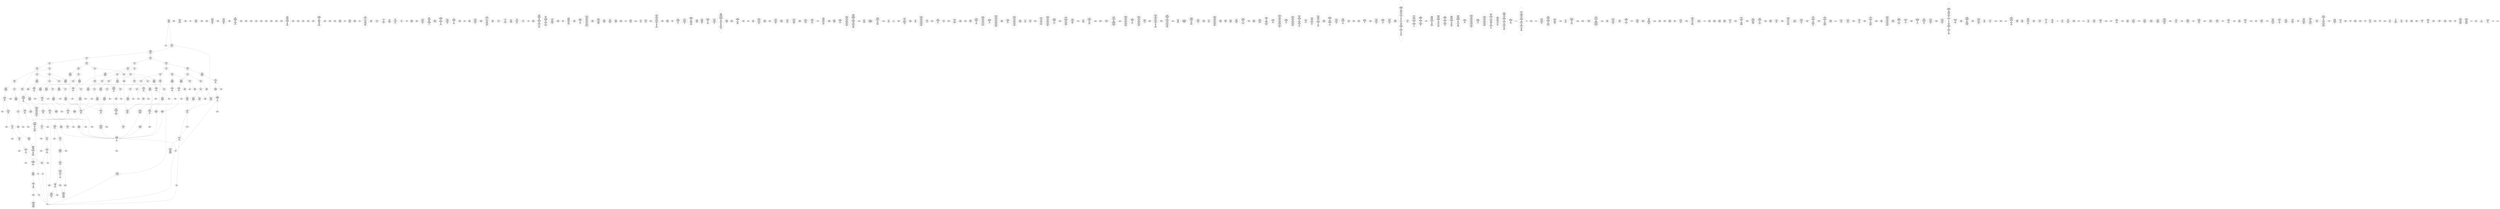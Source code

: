 /* Generated by GvGen v.1.0 (https://www.github.com/stricaud/gvgen) */

digraph G {
compound=true;
   node1 [label="[anywhere]"];
   node2 [label="# 0x0
PUSHX Data
PUSHX Data
MSTORE
CALLVALUE
ISZERO
PUSHX Data
JUMPI
"];
   node3 [label="# 0xc
PUSHX Data
REVERT
"];
   node4 [label="# 0x10
JUMPDEST
PUSHX LogicData
CALLDATASIZE
LT
PUSHX Data
JUMPI
"];
   node5 [label="# 0x1a
PUSHX Data
CALLDATALOAD
PUSHX BitData
SHR
PUSHX LogicData
GT
PUSHX Data
JUMPI
"];
   node6 [label="# 0x2b
PUSHX LogicData
GT
PUSHX Data
JUMPI
"];
   node7 [label="# 0x36
PUSHX LogicData
GT
PUSHX Data
JUMPI
"];
   node8 [label="# 0x41
PUSHX LogicData
GT
PUSHX Data
JUMPI
"];
   node9 [label="# 0x4c
PUSHX LogicData
EQ
PUSHX Data
JUMPI
"];
   node10 [label="# 0x57
PUSHX LogicData
EQ
PUSHX Data
JUMPI
"];
   node11 [label="# 0x62
PUSHX LogicData
EQ
PUSHX Data
JUMPI
"];
   node12 [label="# 0x6d
PUSHX Data
REVERT
"];
   node13 [label="# 0x71
JUMPDEST
PUSHX LogicData
EQ
PUSHX Data
JUMPI
"];
   node14 [label="# 0x7d
PUSHX LogicData
EQ
PUSHX Data
JUMPI
"];
   node15 [label="# 0x88
PUSHX Data
REVERT
"];
   node16 [label="# 0x8c
JUMPDEST
PUSHX LogicData
GT
PUSHX Data
JUMPI
"];
   node17 [label="# 0x98
PUSHX LogicData
EQ
PUSHX Data
JUMPI
"];
   node18 [label="# 0xa3
PUSHX LogicData
EQ
PUSHX Data
JUMPI
"];
   node19 [label="# 0xae
PUSHX LogicData
EQ
PUSHX Data
JUMPI
"];
   node20 [label="# 0xb9
PUSHX Data
REVERT
"];
   node21 [label="# 0xbd
JUMPDEST
PUSHX LogicData
EQ
PUSHX Data
JUMPI
"];
   node22 [label="# 0xc9
PUSHX LogicData
EQ
PUSHX Data
JUMPI
"];
   node23 [label="# 0xd4
PUSHX Data
REVERT
"];
   node24 [label="# 0xd8
JUMPDEST
PUSHX LogicData
GT
PUSHX Data
JUMPI
"];
   node25 [label="# 0xe4
PUSHX LogicData
GT
PUSHX Data
JUMPI
"];
   node26 [label="# 0xef
PUSHX LogicData
EQ
PUSHX Data
JUMPI
"];
   node27 [label="# 0xfa
PUSHX LogicData
EQ
PUSHX Data
JUMPI
"];
   node28 [label="# 0x105
PUSHX LogicData
EQ
PUSHX Data
JUMPI
"];
   node29 [label="# 0x110
PUSHX Data
REVERT
"];
   node30 [label="# 0x114
JUMPDEST
PUSHX LogicData
EQ
PUSHX Data
JUMPI
"];
   node31 [label="# 0x120
PUSHX LogicData
EQ
PUSHX Data
JUMPI
"];
   node32 [label="# 0x12b
PUSHX Data
REVERT
"];
   node33 [label="# 0x12f
JUMPDEST
PUSHX LogicData
EQ
PUSHX Data
JUMPI
"];
   node34 [label="# 0x13b
PUSHX LogicData
EQ
PUSHX Data
JUMPI
"];
   node35 [label="# 0x146
PUSHX LogicData
EQ
PUSHX Data
JUMPI
"];
   node36 [label="# 0x151
PUSHX LogicData
EQ
PUSHX Data
JUMPI
"];
   node37 [label="# 0x15c
PUSHX Data
REVERT
"];
   node38 [label="# 0x160
JUMPDEST
PUSHX LogicData
GT
PUSHX Data
JUMPI
"];
   node39 [label="# 0x16c
PUSHX LogicData
GT
PUSHX Data
JUMPI
"];
   node40 [label="# 0x177
PUSHX LogicData
GT
PUSHX Data
JUMPI
"];
   node41 [label="# 0x182
PUSHX LogicData
EQ
PUSHX Data
JUMPI
"];
   node42 [label="# 0x18d
PUSHX LogicData
EQ
PUSHX Data
JUMPI
"];
   node43 [label="# 0x198
PUSHX LogicData
EQ
PUSHX Data
JUMPI
"];
   node44 [label="# 0x1a3
PUSHX Data
REVERT
"];
   node45 [label="# 0x1a7
JUMPDEST
PUSHX LogicData
EQ
PUSHX Data
JUMPI
"];
   node46 [label="# 0x1b3
PUSHX LogicData
EQ
PUSHX Data
JUMPI
"];
   node47 [label="# 0x1be
PUSHX Data
REVERT
"];
   node48 [label="# 0x1c2
JUMPDEST
PUSHX LogicData
EQ
PUSHX Data
JUMPI
"];
   node49 [label="# 0x1ce
PUSHX LogicData
EQ
PUSHX Data
JUMPI
"];
   node50 [label="# 0x1d9
PUSHX LogicData
EQ
PUSHX Data
JUMPI
"];
   node51 [label="# 0x1e4
PUSHX LogicData
EQ
PUSHX Data
JUMPI
"];
   node52 [label="# 0x1ef
PUSHX Data
REVERT
"];
   node53 [label="# 0x1f3
JUMPDEST
PUSHX LogicData
GT
PUSHX Data
JUMPI
"];
   node54 [label="# 0x1ff
PUSHX LogicData
GT
PUSHX Data
JUMPI
"];
   node55 [label="# 0x20a
PUSHX LogicData
EQ
PUSHX Data
JUMPI
"];
   node56 [label="# 0x215
PUSHX LogicData
EQ
PUSHX Data
JUMPI
"];
   node57 [label="# 0x220
PUSHX LogicData
EQ
PUSHX Data
JUMPI
"];
   node58 [label="# 0x22b
PUSHX Data
REVERT
"];
   node59 [label="# 0x22f
JUMPDEST
PUSHX LogicData
EQ
PUSHX Data
JUMPI
"];
   node60 [label="# 0x23b
PUSHX LogicData
EQ
PUSHX Data
JUMPI
"];
   node61 [label="# 0x246
PUSHX Data
REVERT
"];
   node62 [label="# 0x24a
JUMPDEST
PUSHX LogicData
EQ
PUSHX Data
JUMPI
"];
   node63 [label="# 0x256
PUSHX LogicData
EQ
PUSHX Data
JUMPI
"];
   node64 [label="# 0x261
PUSHX LogicData
EQ
PUSHX Data
JUMPI
"];
   node65 [label="# 0x26c
PUSHX LogicData
EQ
PUSHX Data
JUMPI
"];
   node66 [label="# 0x277
JUMPDEST
PUSHX Data
REVERT
"];
   node67 [label="# 0x27c
JUMPDEST
PUSHX Data
PUSHX Data
CALLDATASIZE
PUSHX Data
PUSHX Data
JUMP
"];
   node68 [label="# 0x28a
JUMPDEST
PUSHX Data
JUMP
"];
   node69 [label="# 0x28f
JUMPDEST
PUSHX MemData
MLOAD
ISZERO
ISZERO
MSTORE
PUSHX ArithData
ADD
"];
   node70 [label="# 0x29b
JUMPDEST
PUSHX MemData
MLOAD
SUB
RETURN
"];
   node71 [label="# 0x2a4
JUMPDEST
PUSHX Data
PUSHX Data
CALLDATASIZE
PUSHX Data
PUSHX Data
JUMP
"];
   node72 [label="# 0x2b2
JUMPDEST
PUSHX Data
JUMP
"];
   node73 [label="# 0x2b7
JUMPDEST
STOP
"];
   node74 [label="# 0x2b9
JUMPDEST
PUSHX Data
PUSHX Data
JUMP
"];
   node75 [label="# 0x2c1
JUMPDEST
PUSHX MemData
MLOAD
PUSHX Data
PUSHX Data
JUMP
"];
   node76 [label="# 0x2ce
JUMPDEST
PUSHX Data
PUSHX Data
CALLDATASIZE
PUSHX Data
PUSHX Data
JUMP
"];
   node77 [label="# 0x2dc
JUMPDEST
PUSHX Data
JUMP
"];
   node78 [label="# 0x2e1
JUMPDEST
PUSHX MemData
MLOAD
PUSHX ArithData
PUSHX BitData
PUSHX BitData
SHL
SUB
AND
MSTORE
PUSHX ArithData
ADD
PUSHX Data
JUMP
"];
   node79 [label="# 0x2f9
JUMPDEST
PUSHX Data
PUSHX Data
CALLDATASIZE
PUSHX Data
PUSHX Data
JUMP
"];
   node80 [label="# 0x307
JUMPDEST
PUSHX Data
JUMP
"];
   node81 [label="# 0x30c
JUMPDEST
PUSHX Data
PUSHX Data
JUMP
"];
   node82 [label="# 0x314
JUMPDEST
PUSHX StorData
SLOAD
PUSHX StorData
SLOAD
SUB
"];
   node83 [label="# 0x31c
JUMPDEST
PUSHX MemData
MLOAD
MSTORE
PUSHX ArithData
ADD
PUSHX Data
JUMP
"];
   node84 [label="# 0x32a
JUMPDEST
PUSHX Data
PUSHX Data
CALLDATASIZE
PUSHX Data
PUSHX Data
JUMP
"];
   node85 [label="# 0x338
JUMPDEST
PUSHX Data
PUSHX Data
MSTORE
PUSHX Data
MSTORE
PUSHX Data
SHA3
SLOAD
PUSHX BitData
AND
JUMP
"];
   node86 [label="# 0x34d
JUMPDEST
PUSHX Data
PUSHX Data
CALLDATASIZE
PUSHX Data
PUSHX Data
JUMP
"];
   node87 [label="# 0x35b
JUMPDEST
PUSHX Data
JUMP
"];
   node88 [label="# 0x360
JUMPDEST
PUSHX Data
PUSHX Data
CALLDATASIZE
PUSHX Data
PUSHX Data
JUMP
"];
   node89 [label="# 0x36e
JUMPDEST
PUSHX Data
MSTORE
PUSHX Data
PUSHX Data
MSTORE
PUSHX Data
SHA3
PUSHX ArithData
ADD
SLOAD
JUMP
"];
   node90 [label="# 0x383
JUMPDEST
PUSHX Data
PUSHX Data
CALLDATASIZE
PUSHX Data
PUSHX Data
JUMP
"];
   node91 [label="# 0x391
JUMPDEST
PUSHX Data
JUMP
"];
   node92 [label="# 0x396
JUMPDEST
PUSHX Data
MLOAD
PUSHX ArithData
PUSHX BitData
PUSHX BitData
SHL
SUB
AND
MSTORE
PUSHX ArithData
ADD
MSTORE
ADD
PUSHX Data
JUMP
"];
   node93 [label="# 0x3b5
JUMPDEST
PUSHX Data
PUSHX Data
CALLDATASIZE
PUSHX Data
PUSHX Data
JUMP
"];
   node94 [label="# 0x3c3
JUMPDEST
PUSHX Data
JUMP
"];
   node95 [label="# 0x3c8
JUMPDEST
PUSHX Data
PUSHX Data
CALLDATASIZE
PUSHX Data
PUSHX Data
JUMP
"];
   node96 [label="# 0x3d6
JUMPDEST
PUSHX Data
JUMP
"];
   node97 [label="# 0x3db
JUMPDEST
PUSHX Data
PUSHX Data
CALLDATASIZE
PUSHX Data
PUSHX Data
JUMP
"];
   node98 [label="# 0x3e9
JUMPDEST
PUSHX Data
JUMP
"];
   node99 [label="# 0x3ee
JUMPDEST
PUSHX Data
PUSHX Data
CALLDATASIZE
PUSHX Data
PUSHX Data
JUMP
"];
   node100 [label="# 0x3fc
JUMPDEST
PUSHX Data
JUMP
"];
   node101 [label="# 0x401
JUMPDEST
PUSHX Data
PUSHX Data
CALLDATASIZE
PUSHX Data
PUSHX Data
JUMP
"];
   node102 [label="# 0x40f
JUMPDEST
PUSHX Data
JUMP
"];
   node103 [label="# 0x414
JUMPDEST
PUSHX Data
PUSHX Data
CALLDATASIZE
PUSHX Data
PUSHX Data
JUMP
"];
   node104 [label="# 0x422
JUMPDEST
PUSHX Data
JUMP
"];
   node105 [label="# 0x427
JUMPDEST
PUSHX Data
PUSHX Data
JUMP
"];
   node106 [label="# 0x44e
JUMPDEST
PUSHX Data
PUSHX Data
CALLDATASIZE
PUSHX Data
PUSHX Data
JUMP
"];
   node107 [label="# 0x45c
JUMPDEST
PUSHX Data
JUMP
"];
   node108 [label="# 0x461
JUMPDEST
PUSHX Data
PUSHX Data
CALLDATASIZE
PUSHX Data
PUSHX Data
JUMP
"];
   node109 [label="# 0x46f
JUMPDEST
PUSHX Data
JUMP
"];
   node110 [label="# 0x474
JUMPDEST
PUSHX Data
PUSHX Data
JUMP
"];
   node111 [label="# 0x47c
JUMPDEST
PUSHX Data
PUSHX Data
CALLDATASIZE
PUSHX Data
PUSHX Data
JUMP
"];
   node112 [label="# 0x48a
JUMPDEST
PUSHX Data
JUMP
"];
   node113 [label="# 0x48f
JUMPDEST
PUSHX StorData
SLOAD
PUSHX ArithData
PUSHX BitData
PUSHX BitData
SHL
SUB
AND
PUSHX Data
JUMP
"];
   node114 [label="# 0x4a0
JUMPDEST
PUSHX Data
PUSHX Data
CALLDATASIZE
PUSHX Data
PUSHX Data
JUMP
"];
   node115 [label="# 0x4ae
JUMPDEST
PUSHX Data
MSTORE
PUSHX Data
PUSHX Data
MSTORE
PUSHX Data
SHA3
PUSHX ArithData
PUSHX BitData
PUSHX BitData
SHL
SUB
AND
MSTORE
MSTORE
SHA3
SLOAD
PUSHX BitData
AND
JUMP
"];
   node116 [label="# 0x4d9
JUMPDEST
PUSHX Data
PUSHX Data
JUMP
"];
   node117 [label="# 0x500
JUMPDEST
PUSHX Data
PUSHX Data
JUMP
"];
   node118 [label="# 0x508
JUMPDEST
PUSHX Data
PUSHX Data
JUMP
"];
   node119 [label="# 0x510
JUMPDEST
PUSHX Data
PUSHX Data
CALLDATASIZE
PUSHX Data
PUSHX Data
JUMP
"];
   node120 [label="# 0x51e
JUMPDEST
PUSHX Data
JUMP
"];
   node121 [label="# 0x523
JUMPDEST
PUSHX Data
PUSHX Data
JUMP
"];
   node122 [label="# 0x52b
JUMPDEST
PUSHX Data
PUSHX Data
CALLDATASIZE
PUSHX Data
PUSHX Data
JUMP
"];
   node123 [label="# 0x539
JUMPDEST
PUSHX Data
JUMP
"];
   node124 [label="# 0x53e
JUMPDEST
PUSHX Data
PUSHX Data
CALLDATASIZE
PUSHX Data
PUSHX Data
JUMP
"];
   node125 [label="# 0x54c
JUMPDEST
PUSHX Data
JUMP
"];
   node126 [label="# 0x551
JUMPDEST
PUSHX Data
PUSHX Data
CALLDATASIZE
PUSHX Data
PUSHX Data
JUMP
"];
   node127 [label="# 0x55f
JUMPDEST
PUSHX Data
JUMP
"];
   node128 [label="# 0x564
JUMPDEST
PUSHX Data
PUSHX Data
CALLDATASIZE
PUSHX Data
PUSHX Data
JUMP
"];
   node129 [label="# 0x572
JUMPDEST
PUSHX Data
JUMP
"];
   node130 [label="# 0x577
JUMPDEST
PUSHX Data
PUSHX Data
CALLDATASIZE
PUSHX Data
PUSHX Data
JUMP
"];
   node131 [label="# 0x585
JUMPDEST
PUSHX ArithData
PUSHX BitData
PUSHX BitData
SHL
SUB
AND
PUSHX Data
MSTORE
PUSHX Data
PUSHX Data
MSTORE
PUSHX Data
SHA3
AND
MSTORE
MSTORE
SHA3
SLOAD
PUSHX BitData
AND
JUMP
"];
   node132 [label="# 0x5b3
JUMPDEST
PUSHX Data
PUSHX Data
CALLDATASIZE
PUSHX Data
PUSHX Data
JUMP
"];
   node133 [label="# 0x5c1
JUMPDEST
PUSHX Data
JUMP
"];
   node134 [label="# 0x5c6
JUMPDEST
PUSHX Data
PUSHX Data
CALLDATASIZE
PUSHX Data
PUSHX Data
JUMP
"];
   node135 [label="# 0x5d4
JUMPDEST
PUSHX Data
JUMP
"];
   node136 [label="# 0x5d9
JUMPDEST
PUSHX Data
PUSHX Data
CALLDATASIZE
PUSHX Data
PUSHX Data
JUMP
"];
   node137 [label="# 0x5e7
JUMPDEST
PUSHX Data
JUMP
"];
   node138 [label="# 0x5ec
JUMPDEST
PUSHX Data
PUSHX Data
PUSHX Data
JUMP
"];
   node139 [label="# 0x5f7
JUMPDEST
JUMP
"];
   node140 [label="# 0x5fd
JUMPDEST
PUSHX Data
PUSHX Data
CALLER
PUSHX Data
JUMP
"];
   node141 [label="# 0x628
JUMPDEST
PUSHX Data
PUSHX Data
JUMP
"];
   node142 [label="# 0x632
JUMPDEST
JUMP
"];
   node143 [label="# 0x637
JUMPDEST
PUSHX Data
PUSHX StorData
SLOAD
PUSHX Data
PUSHX Data
JUMP
"];
   node144 [label="# 0x646
JUMPDEST
PUSHX ArithData
ADD
PUSHX ArithData
DIV
MUL
PUSHX ArithData
ADD
PUSHX MemData
MLOAD
ADD
PUSHX Data
MSTORE
MSTORE
PUSHX ArithData
ADD
SLOAD
PUSHX Data
PUSHX Data
JUMP
"];
   node145 [label="# 0x672
JUMPDEST
ISZERO
PUSHX Data
JUMPI
"];
   node146 [label="# 0x679
PUSHX LogicData
LT
PUSHX Data
JUMPI
"];
   node147 [label="# 0x681
PUSHX ArithData
SLOAD
DIV
MUL
MSTORE
PUSHX ArithData
ADD
PUSHX Data
JUMP
"];
   node148 [label="# 0x694
JUMPDEST
ADD
PUSHX Data
MSTORE
PUSHX Data
PUSHX Data
SHA3
"];
   node149 [label="# 0x6a2
JUMPDEST
SLOAD
MSTORE
PUSHX ArithData
ADD
PUSHX ArithData
ADD
GT
PUSHX Data
JUMPI
"];
   node150 [label="# 0x6b6
SUB
PUSHX BitData
AND
ADD
"];
   node151 [label="# 0x6bf
JUMPDEST
JUMP
"];
   node152 [label="# 0x6c9
JUMPDEST
PUSHX Data
PUSHX Data
PUSHX Data
JUMP
"];
   node153 [label="# 0x6d4
JUMPDEST
PUSHX Data
JUMPI
"];
   node154 [label="# 0x6d9
PUSHX MemData
MLOAD
PUSHX Data
MSTORE
PUSHX ArithData
ADD
PUSHX MemData
MLOAD
SUB
REVERT
"];
   node155 [label="# 0x70a
JUMPDEST
PUSHX Data
MSTORE
PUSHX Data
PUSHX Data
MSTORE
PUSHX Data
SHA3
SLOAD
PUSHX ArithData
PUSHX BitData
PUSHX BitData
SHL
SUB
AND
JUMP
"];
   node156 [label="# 0x726
JUMPDEST
PUSHX Data
PUSHX Data
PUSHX Data
JUMP
"];
   node157 [label="# 0x731
JUMPDEST
PUSHX ArithData
PUSHX BitData
PUSHX BitData
SHL
SUB
AND
PUSHX ArithData
PUSHX BitData
PUSHX BitData
SHL
SUB
AND
EQ
ISZERO
PUSHX Data
JUMPI
"];
   node158 [label="# 0x74e
PUSHX MemData
MLOAD
PUSHX Data
MSTORE
PUSHX ArithData
ADD
PUSHX MemData
MLOAD
SUB
REVERT
"];
   node159 [label="# 0x77f
JUMPDEST
CALLER
PUSHX ArithData
PUSHX BitData
PUSHX BitData
SHL
SUB
AND
EQ
ISZERO
PUSHX Data
JUMPI
"];
   node160 [label="# 0x793
PUSHX Data
CALLER
PUSHX Data
JUMP
"];
   node161 [label="# 0x79d
JUMPDEST
ISZERO
"];
   node162 [label="# 0x79f
JUMPDEST
ISZERO
PUSHX Data
JUMPI
"];
   node163 [label="# 0x7a5
PUSHX MemData
MLOAD
PUSHX Data
MSTORE
PUSHX ArithData
ADD
PUSHX MemData
MLOAD
SUB
REVERT
"];
   node164 [label="# 0x7d6
JUMPDEST
PUSHX Data
PUSHX Data
JUMP
"];
   node165 [label="# 0x7e1
JUMPDEST
PUSHX StorData
SLOAD
PUSHX Data
PUSHX Data
JUMP
"];
   node166 [label="# 0x7ee
JUMPDEST
PUSHX ArithData
ADD
PUSHX ArithData
DIV
MUL
PUSHX ArithData
ADD
PUSHX MemData
MLOAD
ADD
PUSHX Data
MSTORE
MSTORE
PUSHX ArithData
ADD
SLOAD
PUSHX Data
PUSHX Data
JUMP
"];
   node167 [label="# 0x81a
JUMPDEST
ISZERO
PUSHX Data
JUMPI
"];
   node168 [label="# 0x821
PUSHX LogicData
LT
PUSHX Data
JUMPI
"];
   node169 [label="# 0x829
PUSHX ArithData
SLOAD
DIV
MUL
MSTORE
PUSHX ArithData
ADD
PUSHX Data
JUMP
"];
   node170 [label="# 0x83c
JUMPDEST
ADD
PUSHX Data
MSTORE
PUSHX Data
PUSHX Data
SHA3
"];
   node171 [label="# 0x84a
JUMPDEST
SLOAD
MSTORE
PUSHX ArithData
ADD
PUSHX ArithData
ADD
GT
PUSHX Data
JUMPI
"];
   node172 [label="# 0x85e
SUB
PUSHX BitData
AND
ADD
"];
   node173 [label="# 0x867
JUMPDEST
JUMP
"];
   node174 [label="# 0x86f
JUMPDEST
PUSHX Data
PUSHX Data
JUMP
"];
   node175 [label="# 0x87a
JUMPDEST
PUSHX Data
MSTORE
PUSHX Data
PUSHX ArithData
MSTORE
PUSHX Data
SHA3
MLOAD
ADD
MSTORE
SLOAD
PUSHX ArithData
PUSHX BitData
PUSHX BitData
SHL
SUB
AND
MSTORE
PUSHX BitData
PUSHX BitData
SHL
DIV
PUSHX BitData
AND
ADD
MSTORE
PUSHX Data
JUMPI
"];
   node176 [label="# 0x8c5
PUSHX Data
MLOAD
ADD
MSTORE
PUSHX StorData
SLOAD
PUSHX ArithData
PUSHX BitData
PUSHX BitData
SHL
SUB
AND
MSTORE
PUSHX BitData
PUSHX BitData
SHL
DIV
PUSHX BitData
AND
PUSHX ArithData
ADD
MSTORE
"];
   node177 [label="# 0x8f9
JUMPDEST
PUSHX ArithData
ADD
MLOAD
PUSHX Data
PUSHX Data
PUSHX Data
PUSHX BitData
AND
PUSHX Data
JUMP
"];
   node178 [label="# 0x91d
JUMPDEST
PUSHX Data
PUSHX Data
JUMP
"];
   node179 [label="# 0x927
JUMPDEST
MLOAD
JUMP
"];
   node180 [label="# 0x935
JUMPDEST
PUSHX Data
MSTORE
PUSHX Data
PUSHX Data
MSTORE
PUSHX Data
SHA3
PUSHX ArithData
ADD
SLOAD
PUSHX Data
CALLER
PUSHX Data
JUMP
"];
   node181 [label="# 0x951
JUMPDEST
PUSHX Data
PUSHX Data
JUMP
"];
   node182 [label="# 0x95b
JUMPDEST
PUSHX ArithData
PUSHX BitData
PUSHX BitData
SHL
SUB
AND
CALLER
EQ
PUSHX Data
JUMPI
"];
   node183 [label="# 0x96c
PUSHX MemData
MLOAD
PUSHX BitData
PUSHX BitData
SHL
MSTORE
PUSHX Data
PUSHX ArithData
ADD
MSTORE
PUSHX Data
PUSHX ArithData
ADD
MSTORE
PUSHX Data
PUSHX ArithData
ADD
MSTORE
PUSHX Data
PUSHX ArithData
ADD
MSTORE
PUSHX ArithData
ADD
"];
   node184 [label="# 0x9d5
JUMPDEST
PUSHX MemData
MLOAD
SUB
REVERT
"];
   node185 [label="# 0x9de
JUMPDEST
PUSHX Data
PUSHX Data
JUMP
"];
   node186 [label="# 0x9e8
JUMPDEST
JUMP
"];
   node187 [label="# 0x9ec
JUMPDEST
PUSHX Data
PUSHX MemData
MLOAD
PUSHX ArithData
ADD
PUSHX Data
MSTORE
PUSHX Data
MSTORE
PUSHX Data
JUMP
"];
   node188 [label="# 0xa07
JUMPDEST
PUSHX Data
PUSHX Data
CALLER
PUSHX Data
JUMP
"];
   node189 [label="# 0xa32
JUMPDEST
MLOAD
PUSHX Data
PUSHX Data
PUSHX ArithData
ADD
PUSHX Data
JUMP
"];
   node190 [label="# 0xa45
JUMPDEST
PUSHX Data
PUSHX Data
CALLER
PUSHX Data
JUMP
"];
   node191 [label="# 0xa70
JUMPDEST
PUSHX Data
PUSHX Data
JUMP
"];
   node192 [label="# 0xa7b
JUMPDEST
JUMP
"];
   node193 [label="# 0xa81
JUMPDEST
PUSHX Data
PUSHX Data
CALLER
PUSHX Data
JUMP
"];
   node194 [label="# 0xaac
JUMPDEST
PUSHX Data
"];
   node195 [label="# 0xaaf
JUMPDEST
LT
ISZERO
PUSHX Data
JUMPI
"];
   node196 [label="# 0xab8
PUSHX Data
PUSHX Data
PUSHX Data
LT
PUSHX Data
JUMPI
"];
   node197 [label="# 0xac8
PUSHX Data
PUSHX Data
JUMP
"];
   node198 [label="# 0xacf
JUMPDEST
PUSHX ArithData
MUL
ADD
CALLDATALOAD
MSTORE
PUSHX ArithData
ADD
MSTORE
PUSHX ArithData
ADD
PUSHX Data
SHA3
PUSHX ArithData
PUSHX ArithData
EXP
SLOAD
PUSHX ArithData
MUL
NOT
AND
ISZERO
ISZERO
MUL
OR
SSTORE
PUSHX Data
PUSHX Data
JUMP
"];
   node199 [label="# 0xb06
JUMPDEST
PUSHX Data
JUMP
"];
   node200 [label="# 0xb0e
JUMPDEST
PUSHX Data
PUSHX Data
PUSHX Data
JUMP
"];
   node201 [label="# 0xb19
JUMPDEST
MLOAD
JUMP
"];
   node202 [label="# 0xb20
JUMPDEST
PUSHX Data
PUSHX ArithData
PUSHX BitData
PUSHX BitData
SHL
SUB
AND
PUSHX Data
JUMPI
"];
   node203 [label="# 0xb31
PUSHX MemData
MLOAD
PUSHX Data
MSTORE
PUSHX ArithData
ADD
PUSHX MemData
MLOAD
SUB
REVERT
"];
   node204 [label="# 0xb62
JUMPDEST
PUSHX ArithData
PUSHX BitData
PUSHX BitData
SHL
SUB
AND
PUSHX Data
MSTORE
PUSHX Data
PUSHX Data
MSTORE
PUSHX Data
SHA3
SLOAD
PUSHX BitData
AND
JUMP
"];
   node205 [label="# 0xb88
JUMPDEST
PUSHX StorData
SLOAD
PUSHX ArithData
PUSHX BitData
PUSHX BitData
SHL
SUB
AND
CALLER
EQ
PUSHX Data
JUMPI
"];
   node206 [label="# 0xb9b
PUSHX MemData
MLOAD
PUSHX BitData
PUSHX BitData
SHL
MSTORE
PUSHX Data
PUSHX ArithData
ADD
MSTORE
PUSHX ArithData
ADD
MSTORE
PUSHX Data
PUSHX ArithData
ADD
MSTORE
PUSHX ArithData
ADD
PUSHX Data
JUMP
"];
   node207 [label="# 0xbe2
JUMPDEST
PUSHX Data
PUSHX Data
PUSHX Data
JUMP
"];
   node208 [label="# 0xbec
JUMPDEST
JUMP
"];
   node209 [label="# 0xbee
JUMPDEST
PUSHX Data
PUSHX Data
CALLER
PUSHX Data
JUMP
"];
   node210 [label="# 0xc19
JUMPDEST
PUSHX Data
MSTORE
PUSHX Data
PUSHX Data
MSTORE
PUSHX Data
SHA3
SSTORE
JUMP
"];
   node211 [label="# 0xc2b
JUMPDEST
PUSHX Data
PUSHX StorData
SLOAD
PUSHX Data
PUSHX Data
JUMP
"];
   node212 [label="# 0xc3a
JUMPDEST
PUSHX ArithData
PUSHX BitData
PUSHX BitData
SHL
SUB
AND
CALLER
EQ
ISZERO
PUSHX Data
JUMPI
"];
   node213 [label="# 0xc4c
PUSHX MemData
MLOAD
PUSHX Data
MSTORE
PUSHX ArithData
ADD
PUSHX MemData
MLOAD
SUB
REVERT
"];
   node214 [label="# 0xc7d
JUMPDEST
CALLER
PUSHX Data
MSTORE
PUSHX Data
PUSHX ArithData
MSTORE
PUSHX MemData
SHA3
PUSHX ArithData
PUSHX BitData
PUSHX BitData
SHL
SUB
AND
MSTORE
MSTORE
SHA3
SLOAD
PUSHX BitData
NOT
AND
ISZERO
ISZERO
OR
SSTORE
MLOAD
MSTORE
PUSHX Data
ADD
PUSHX MemData
MLOAD
SUB
LOGX
JUMP
"];
   node215 [label="# 0xce9
JUMPDEST
PUSHX Data
PUSHX Data
CALLER
PUSHX Data
JUMP
"];
   node216 [label="# 0xd14
JUMPDEST
PUSHX Data
PUSHX Data
PUSHX Data
SSTORE
JUMP
"];
   node217 [label="# 0xd1e
JUMPDEST
JUMP
"];
   node218 [label="# 0xd21
JUMPDEST
PUSHX Data
PUSHX Data
JUMP
"];
   node219 [label="# 0xd2c
JUMPDEST
PUSHX ArithData
PUSHX BitData
PUSHX BitData
SHL
SUB
AND
EXTCODESIZE
ISZERO
ISZERO
ISZERO
PUSHX Data
JUMPI
"];
   node220 [label="# 0xd40
PUSHX Data
PUSHX Data
JUMP
"];
   node221 [label="# 0xd4c
JUMPDEST
ISZERO
"];
   node222 [label="# 0xd4e
JUMPDEST
ISZERO
PUSHX Data
JUMPI
"];
   node223 [label="# 0xd54
PUSHX MemData
MLOAD
PUSHX BitData
PUSHX BitData
SHL
MSTORE
PUSHX ArithData
ADD
PUSHX MemData
MLOAD
SUB
REVERT
"];
   node224 [label="# 0xd6c
JUMPDEST
PUSHX Data
PUSHX Data
PUSHX Data
JUMP
"];
   node225 [label="# 0xd77
JUMPDEST
PUSHX Data
JUMPI
"];
   node226 [label="# 0xd7c
PUSHX MemData
MLOAD
PUSHX Data
MSTORE
PUSHX ArithData
ADD
PUSHX MemData
MLOAD
SUB
REVERT
"];
   node227 [label="# 0xdad
JUMPDEST
PUSHX Data
PUSHX Data
PUSHX Data
JUMP
"];
   node228 [label="# 0xdb7
JUMPDEST
MLOAD
PUSHX LogicData
EQ
ISZERO
PUSHX Data
JUMPI
"];
   node229 [label="# 0xdc4
PUSHX MemData
MLOAD
PUSHX ArithData
ADD
PUSHX Data
MSTORE
PUSHX Data
MSTORE
PUSHX Data
JUMP
"];
   node230 [label="# 0xdd8
JUMPDEST
PUSHX Data
PUSHX Data
JUMP
"];
   node231 [label="# 0xde2
JUMPDEST
PUSHX MemData
MLOAD
PUSHX ArithData
ADD
PUSHX Data
PUSHX Data
JUMP
"];
   node232 [label="# 0xdf3
JUMPDEST
PUSHX MemData
MLOAD
PUSHX ArithData
SUB
SUB
MSTORE
PUSHX Data
MSTORE
"];
   node233 [label="# 0xe03
JUMPDEST
JUMP
"];
   node234 [label="# 0xe0a
JUMPDEST
PUSHX Data
MSTORE
PUSHX Data
PUSHX Data
MSTORE
PUSHX Data
SHA3
PUSHX ArithData
ADD
SLOAD
PUSHX Data
CALLER
PUSHX Data
JUMP
"];
   node235 [label="# 0xe26
JUMPDEST
PUSHX Data
PUSHX Data
JUMP
"];
   node236 [label="# 0xe30
JUMPDEST
PUSHX Data
PUSHX Data
CALLER
PUSHX Data
JUMP
"];
   node237 [label="# 0xe5b
JUMPDEST
PUSHX LogicData
PUSHX StorData
SLOAD
EQ
ISZERO
PUSHX Data
JUMPI
"];
   node238 [label="# 0xe67
PUSHX MemData
MLOAD
PUSHX BitData
PUSHX BitData
SHL
MSTORE
PUSHX Data
PUSHX ArithData
ADD
MSTORE
PUSHX Data
PUSHX ArithData
ADD
MSTORE
PUSHX Data
PUSHX ArithData
ADD
MSTORE
PUSHX ArithData
ADD
PUSHX Data
JUMP
"];
   node239 [label="# 0xeae
JUMPDEST
PUSHX Data
PUSHX Data
SSTORE
PUSHX Data
PUSHX BitData
PUSHX ArithData
PUSHX BitData
PUSHX BitData
SHL
SUB
AND
PUSHX BitData
PUSHX MemData
MLOAD
PUSHX BitData
AND
PUSHX BitData
SHL
MSTORE
PUSHX ArithData
ADD
PUSHX Data
PUSHX MemData
MLOAD
SUB
EXTCODESIZE
ISZERO
ISZERO
PUSHX Data
JUMPI
"];
   node240 [label="# 0xf0d
PUSHX Data
REVERT
"];
   node241 [label="# 0xf11
JUMPDEST
GAS
STATICCALL
ISZERO
ISZERO
PUSHX Data
JUMPI
"];
   node242 [label="# 0xf1c
RETURNDATASIZE
PUSHX Data
RETURNDATACOPY
RETURNDATASIZE
PUSHX Data
REVERT
"];
   node243 [label="# 0xf25
JUMPDEST
PUSHX MemData
MLOAD
RETURNDATASIZE
PUSHX BitData
NOT
PUSHX ArithData
ADD
AND
ADD
PUSHX Data
MSTORE
ADD
PUSHX Data
PUSHX Data
JUMP
"];
   node244 [label="# 0xf49
JUMPDEST
PUSHX Data
"];
   node245 [label="# 0xf4e
JUMPDEST
LT
ISZERO
PUSHX Data
JUMPI
"];
   node246 [label="# 0xf57
LT
PUSHX Data
JUMPI
"];
   node247 [label="# 0xf62
PUSHX Data
PUSHX Data
JUMP
"];
   node248 [label="# 0xf69
JUMPDEST
PUSHX ArithData
MUL
ADD
PUSHX ArithData
ADD
CALLDATALOAD
PUSHX Data
PUSHX StorData
SLOAD
PUSHX StorData
SLOAD
SUB
JUMP
"];
   node249 [label="# 0xf80
JUMPDEST
PUSHX Data
PUSHX Data
JUMP
"];
   node250 [label="# 0xf8a
JUMPDEST
GT
ISZERO
PUSHX Data
JUMPI
"];
   node251 [label="# 0xf91
PUSHX MemData
MLOAD
PUSHX BitData
PUSHX BitData
SHL
MSTORE
PUSHX Data
PUSHX ArithData
ADD
MSTORE
PUSHX Data
PUSHX ArithData
ADD
MSTORE
PUSHX Data
PUSHX ArithData
ADD
MSTORE
PUSHX ArithData
ADD
PUSHX Data
JUMP
"];
   node252 [label="# 0xfd8
JUMPDEST
PUSHX Data
LT
PUSHX Data
JUMPI
"];
   node253 [label="# 0xfe6
PUSHX Data
PUSHX Data
JUMP
"];
   node254 [label="# 0xfed
JUMPDEST
PUSHX Data
PUSHX ArithData
PUSHX ArithData
MUL
ADD
ADD
PUSHX Data
JUMP
"];
   node255 [label="# 0x1003
JUMPDEST
LT
PUSHX Data
JUMPI
"];
   node256 [label="# 0x100e
PUSHX Data
PUSHX Data
JUMP
"];
   node257 [label="# 0x1015
JUMPDEST
PUSHX ArithData
MUL
ADD
PUSHX ArithData
ADD
CALLDATALOAD
PUSHX Data
JUMP
"];
   node258 [label="# 0x1024
JUMPDEST
PUSHX Data
PUSHX Data
JUMP
"];
   node259 [label="# 0x102e
JUMPDEST
PUSHX Data
JUMP
"];
   node260 [label="# 0x1036
JUMPDEST
PUSHX Data
PUSHX Data
SSTORE
JUMP
"];
   node261 [label="# 0x1042
JUMPDEST
PUSHX StorData
SLOAD
PUSHX ArithData
PUSHX BitData
PUSHX BitData
SHL
SUB
AND
CALLER
EQ
PUSHX Data
JUMPI
"];
   node262 [label="# 0x1055
PUSHX MemData
MLOAD
PUSHX BitData
PUSHX BitData
SHL
MSTORE
PUSHX Data
PUSHX ArithData
ADD
MSTORE
PUSHX ArithData
ADD
MSTORE
PUSHX Data
PUSHX ArithData
ADD
MSTORE
PUSHX ArithData
ADD
PUSHX Data
JUMP
"];
   node263 [label="# 0x109c
JUMPDEST
PUSHX ArithData
PUSHX BitData
PUSHX BitData
SHL
SUB
AND
PUSHX Data
JUMPI
"];
   node264 [label="# 0x10ab
PUSHX MemData
MLOAD
PUSHX BitData
PUSHX BitData
SHL
MSTORE
PUSHX Data
PUSHX ArithData
ADD
MSTORE
PUSHX Data
PUSHX ArithData
ADD
MSTORE
PUSHX Data
PUSHX ArithData
ADD
MSTORE
PUSHX Data
PUSHX ArithData
ADD
MSTORE
PUSHX ArithData
ADD
PUSHX Data
JUMP
"];
   node265 [label="# 0x1118
JUMPDEST
PUSHX Data
PUSHX Data
JUMP
"];
   node266 [label="# 0x1121
JUMPDEST
PUSHX LogicData
PUSHX StorData
SLOAD
EQ
ISZERO
PUSHX Data
JUMPI
"];
   node267 [label="# 0x112d
PUSHX MemData
MLOAD
PUSHX BitData
PUSHX BitData
SHL
MSTORE
PUSHX Data
PUSHX ArithData
ADD
MSTORE
PUSHX Data
PUSHX ArithData
ADD
MSTORE
PUSHX Data
PUSHX ArithData
ADD
MSTORE
PUSHX ArithData
ADD
PUSHX Data
JUMP
"];
   node268 [label="# 0x1174
JUMPDEST
PUSHX Data
PUSHX Data
SSTORE
PUSHX Data
"];
   node269 [label="# 0x117d
JUMPDEST
LT
ISZERO
PUSHX Data
JUMPI
"];
   node270 [label="# 0x1186
PUSHX Data
PUSHX Data
LT
PUSHX Data
JUMPI
"];
   node271 [label="# 0x1194
PUSHX Data
PUSHX Data
JUMP
"];
   node272 [label="# 0x119b
JUMPDEST
PUSHX ArithData
MUL
ADD
CALLDATALOAD
MSTORE
ADD
MSTORE
PUSHX ArithData
ADD
PUSHX Data
SHA3
SLOAD
PUSHX BitData
AND
PUSHX Data
JUMPI
"];
   node273 [label="# 0x11bd
PUSHX MemData
MLOAD
PUSHX BitData
PUSHX BitData
SHL
MSTORE
PUSHX Data
PUSHX ArithData
ADD
MSTORE
PUSHX Data
PUSHX ArithData
ADD
MSTORE
PUSHX Data
PUSHX ArithData
ADD
MSTORE
PUSHX ArithData
ADD
PUSHX Data
JUMP
"];
   node274 [label="# 0x1204
JUMPDEST
PUSHX BitData
PUSHX ArithData
PUSHX BitData
PUSHX BitData
SHL
SUB
AND
PUSHX Data
LT
PUSHX Data
JUMPI
"];
   node275 [label="# 0x123e
PUSHX Data
PUSHX Data
JUMP
"];
   node276 [label="# 0x1245
JUMPDEST
PUSHX ArithData
MUL
ADD
CALLDATALOAD
PUSHX MemData
MLOAD
PUSHX BitData
AND
PUSHX BitData
SHL
MSTORE
PUSHX ArithData
ADD
PUSHX Data
MSTORE
PUSHX ArithData
ADD
JUMP
"];
   node277 [label="# 0x126a
JUMPDEST
PUSHX Data
PUSHX MemData
MLOAD
SUB
EXTCODESIZE
ISZERO
ISZERO
PUSHX Data
JUMPI
"];
   node278 [label="# 0x127e
PUSHX Data
REVERT
"];
   node279 [label="# 0x1282
JUMPDEST
GAS
STATICCALL
ISZERO
PUSHX Data
JUMPI
"];
   node280 [label="# 0x1290
PUSHX MemData
MLOAD
PUSHX ArithData
RETURNDATASIZE
ADD
PUSHX BitData
NOT
AND
ADD
MSTORE
PUSHX Data
ADD
PUSHX Data
JUMP
"];
   node281 [label="# 0x12af
JUMPDEST
PUSHX Data
"];
   node282 [label="# 0x12b2
JUMPDEST
PUSHX Data
JUMPI
"];
   node283 [label="# 0x12b7
RETURNDATASIZE
ISZERO
PUSHX Data
JUMPI
"];
   node284 [label="# 0x12bf
PUSHX MemData
MLOAD
PUSHX BitData
NOT
PUSHX ArithData
RETURNDATASIZE
ADD
AND
ADD
PUSHX Data
MSTORE
RETURNDATASIZE
MSTORE
RETURNDATASIZE
PUSHX Data
PUSHX ArithData
ADD
RETURNDATACOPY
PUSHX Data
JUMP
"];
   node285 [label="# 0x12e0
JUMPDEST
PUSHX Data
"];
   node286 [label="# 0x12e5
JUMPDEST
PUSHX MemData
MLOAD
PUSHX BitData
PUSHX BitData
SHL
MSTORE
PUSHX Data
PUSHX ArithData
ADD
MSTORE
PUSHX Data
PUSHX ArithData
ADD
MSTORE
PUSHX Data
PUSHX ArithData
ADD
MSTORE
PUSHX ArithData
ADD
PUSHX Data
JUMP
"];
   node287 [label="# 0x132e
JUMPDEST
PUSHX ArithData
PUSHX BitData
PUSHX BitData
SHL
SUB
AND
CALLER
EQ
PUSHX Data
JUMPI
"];
   node288 [label="# 0x133f
PUSHX MemData
MLOAD
PUSHX BitData
PUSHX BitData
SHL
MSTORE
PUSHX Data
PUSHX ArithData
ADD
MSTORE
PUSHX Data
PUSHX ArithData
ADD
MSTORE
PUSHX Data
PUSHX ArithData
ADD
MSTORE
PUSHX ArithData
ADD
PUSHX Data
JUMP
"];
   node289 [label="# 0x1386
JUMPDEST
PUSHX Data
PUSHX Data
PUSHX Data
LT
PUSHX Data
JUMPI
"];
   node290 [label="# 0x1398
PUSHX Data
PUSHX Data
JUMP
"];
   node291 [label="# 0x139f
JUMPDEST
PUSHX ArithData
MUL
ADD
CALLDATALOAD
MSTORE
PUSHX ArithData
ADD
MSTORE
PUSHX ArithData
ADD
PUSHX Data
SHA3
PUSHX ArithData
PUSHX ArithData
EXP
SLOAD
PUSHX ArithData
MUL
NOT
AND
ISZERO
ISZERO
MUL
OR
SSTORE
PUSHX Data
PUSHX Data
JUMP
"];
   node292 [label="# 0x13d6
JUMPDEST
PUSHX Data
JUMP
"];
   node293 [label="# 0x13de
JUMPDEST
PUSHX Data
PUSHX BitData
PUSHX ArithData
PUSHX BitData
PUSHX BitData
SHL
SUB
AND
PUSHX BitData
PUSHX MemData
MLOAD
PUSHX BitData
AND
PUSHX BitData
SHL
MSTORE
PUSHX ArithData
ADD
PUSHX Data
PUSHX MemData
MLOAD
SUB
EXTCODESIZE
ISZERO
ISZERO
PUSHX Data
JUMPI
"];
   node294 [label="# 0x1436
PUSHX Data
REVERT
"];
   node295 [label="# 0x143a
JUMPDEST
GAS
STATICCALL
ISZERO
ISZERO
PUSHX Data
JUMPI
"];
   node296 [label="# 0x1445
RETURNDATASIZE
PUSHX Data
RETURNDATACOPY
RETURNDATASIZE
PUSHX Data
REVERT
"];
   node297 [label="# 0x144e
JUMPDEST
PUSHX MemData
MLOAD
RETURNDATASIZE
PUSHX BitData
NOT
PUSHX ArithData
ADD
AND
ADD
PUSHX Data
MSTORE
ADD
PUSHX Data
PUSHX Data
JUMP
"];
   node298 [label="# 0x1472
JUMPDEST
PUSHX Data
PUSHX StorData
SLOAD
PUSHX StorData
SLOAD
SUB
JUMP
"];
   node299 [label="# 0x1483
JUMPDEST
PUSHX Data
PUSHX Data
JUMP
"];
   node300 [label="# 0x148d
JUMPDEST
GT
ISZERO
PUSHX Data
JUMPI
"];
   node301 [label="# 0x1494
PUSHX MemData
MLOAD
PUSHX BitData
PUSHX BitData
SHL
MSTORE
PUSHX Data
PUSHX ArithData
ADD
MSTORE
PUSHX Data
PUSHX ArithData
ADD
MSTORE
PUSHX Data
PUSHX ArithData
ADD
MSTORE
PUSHX ArithData
ADD
PUSHX Data
JUMP
"];
   node302 [label="# 0x14db
JUMPDEST
PUSHX Data
CALLER
PUSHX Data
JUMP
"];
   node303 [label="# 0x14e5
JUMPDEST
PUSHX Data
PUSHX Data
SSTORE
JUMP
"];
   node304 [label="# 0x14f0
JUMPDEST
PUSHX Data
PUSHX Data
CALLER
PUSHX Data
JUMP
"];
   node305 [label="# 0x151b
JUMPDEST
MLOAD
PUSHX Data
PUSHX Data
PUSHX ArithData
ADD
PUSHX Data
JUMP
"];
   node306 [label="# 0x152e
JUMPDEST
PUSHX Data
PUSHX ArithData
PUSHX BitData
PUSHX BitData
SHL
SUB
NOT
AND
PUSHX LogicData
EQ
PUSHX Data
JUMPI
"];
   node307 [label="# 0x1563
PUSHX Data
PUSHX Data
JUMP
"];
   node308 [label="# 0x156c
JUMPDEST
PUSHX Data
MSTORE
PUSHX Data
PUSHX Data
MSTORE
PUSHX Data
SHA3
PUSHX ArithData
PUSHX BitData
PUSHX BitData
SHL
SUB
AND
MSTORE
MSTORE
SHA3
SLOAD
PUSHX BitData
AND
PUSHX Data
JUMPI
"];
   node309 [label="# 0x1597
PUSHX Data
PUSHX ArithData
PUSHX BitData
PUSHX BitData
SHL
SUB
AND
PUSHX Data
PUSHX Data
JUMP
"];
   node310 [label="# 0x15aa
JUMPDEST
PUSHX Data
PUSHX Data
PUSHX Data
JUMP
"];
   node311 [label="# 0x15b5
JUMPDEST
PUSHX MemData
MLOAD
PUSHX ArithData
ADD
PUSHX Data
PUSHX Data
JUMP
"];
   node312 [label="# 0x15c6
JUMPDEST
PUSHX MemData
MLOAD
PUSHX BitData
NOT
SUB
ADD
MSTORE
MSTORE
PUSHX BitData
PUSHX BitData
SHL
MSTORE
PUSHX Data
PUSHX ArithData
ADD
PUSHX Data
JUMP
"];
   node313 [label="# 0x15ec
JUMPDEST
PUSHX LogicData
PUSHX BitData
AND
GT
ISZERO
PUSHX Data
JUMPI
"];
   node314 [label="# 0x1605
PUSHX MemData
MLOAD
PUSHX BitData
PUSHX BitData
SHL
MSTORE
PUSHX Data
PUSHX ArithData
ADD
MSTORE
PUSHX Data
PUSHX ArithData
ADD
MSTORE
PUSHX Data
PUSHX ArithData
ADD
MSTORE
PUSHX BitData
PUSHX BitData
SHL
PUSHX ArithData
ADD
MSTORE
PUSHX ArithData
ADD
PUSHX Data
JUMP
"];
   node315 [label="# 0x165f
JUMPDEST
PUSHX ArithData
PUSHX BitData
PUSHX BitData
SHL
SUB
AND
PUSHX Data
JUMPI
"];
   node316 [label="# 0x166e
PUSHX MemData
MLOAD
PUSHX BitData
PUSHX BitData
SHL
MSTORE
PUSHX Data
PUSHX ArithData
ADD
MSTORE
PUSHX Data
PUSHX ArithData
ADD
MSTORE
PUSHX Data
PUSHX ArithData
ADD
MSTORE
PUSHX ArithData
ADD
PUSHX Data
JUMP
"];
   node317 [label="# 0x16b5
JUMPDEST
PUSHX Data
MLOAD
ADD
MSTORE
PUSHX ArithData
PUSHX BitData
PUSHX BitData
SHL
SUB
AND
MSTORE
PUSHX BitData
AND
PUSHX ArithData
ADD
MSTORE
PUSHX BitData
PUSHX BitData
SHL
MUL
OR
PUSHX Data
SSTORE
JUMP
"];
   node318 [label="# 0x16f3
JUMPDEST
PUSHX StorData
SLOAD
LT
ISZERO
PUSHX Data
JUMPI
"];
   node319 [label="# 0x1700
PUSHX Data
MSTORE
PUSHX Data
PUSHX Data
MSTORE
PUSHX Data
SHA3
SLOAD
PUSHX BitData
PUSHX BitData
SHL
DIV
PUSHX BitData
AND
ISZERO
JUMP
"];
   node320 [label="# 0x171e
JUMPDEST
PUSHX Data
MSTORE
PUSHX Data
PUSHX Data
MSTORE
PUSHX MemData
SHA3
SLOAD
PUSHX BitData
NOT
AND
PUSHX ArithData
PUSHX BitData
PUSHX BitData
SHL
SUB
AND
OR
SSTORE
MLOAD
AND
PUSHX Data
LOGX
JUMP
"];
   node321 [label="# 0x1787
JUMPDEST
PUSHX Data
PUSHX Data
PUSHX Data
JUMP
"];
   node322 [label="# 0x1792
JUMPDEST
PUSHX ArithData
PUSHX BitData
PUSHX BitData
SHL
SUB
AND
PUSHX ArithData
ADD
MLOAD
PUSHX ArithData
PUSHX BitData
PUSHX BitData
SHL
SUB
AND
EQ
PUSHX Data
JUMPI
"];
   node323 [label="# 0x17b2
PUSHX MemData
MLOAD
PUSHX Data
MSTORE
PUSHX ArithData
ADD
PUSHX MemData
MLOAD
SUB
REVERT
"];
   node324 [label="# 0x17e3
JUMPDEST
PUSHX Data
CALLER
PUSHX ArithData
PUSHX BitData
PUSHX BitData
SHL
SUB
AND
EQ
PUSHX Data
JUMPI
"];
   node325 [label="# 0x17f7
PUSHX Data
CALLER
PUSHX Data
JUMP
"];
   node326 [label="# 0x1801
JUMPDEST
PUSHX Data
JUMPI
"];
   node327 [label="# 0x1807
CALLER
PUSHX Data
PUSHX Data
JUMP
"];
   node328 [label="# 0x1811
JUMPDEST
PUSHX ArithData
PUSHX BitData
PUSHX BitData
SHL
SUB
AND
EQ
"];
   node329 [label="# 0x181c
JUMPDEST
PUSHX Data
JUMPI
"];
   node330 [label="# 0x1824
PUSHX MemData
MLOAD
PUSHX Data
MSTORE
PUSHX ArithData
ADD
PUSHX MemData
MLOAD
SUB
REVERT
"];
   node331 [label="# 0x1855
JUMPDEST
PUSHX ArithData
PUSHX BitData
PUSHX BitData
SHL
SUB
AND
PUSHX Data
JUMPI
"];
   node332 [label="# 0x1864
PUSHX MemData
MLOAD
PUSHX Data
MSTORE
PUSHX ArithData
ADD
PUSHX MemData
MLOAD
SUB
REVERT
"];
   node333 [label="# 0x1895
JUMPDEST
PUSHX Data
PUSHX Data
PUSHX Data
JUMP
"];
   node334 [label="# 0x18a1
JUMPDEST
PUSHX ArithData
PUSHX BitData
PUSHX BitData
SHL
SUB
AND
PUSHX Data
MSTORE
PUSHX Data
PUSHX Data
MSTORE
PUSHX Data
SHA3
SLOAD
PUSHX BitData
NOT
AND
PUSHX BitData
AND
PUSHX BitData
NOT
ADD
AND
OR
SSTORE
AND
MSTORE
SHA3
SLOAD
AND
AND
PUSHX ArithData
ADD
AND
OR
SSTORE
MSTORE
PUSHX Data
MSTORE
SHA3
SLOAD
PUSHX ArithData
PUSHX BitData
PUSHX BitData
SHL
SUB
NOT
AND
OR
PUSHX BitData
PUSHX BitData
SHL
TIMESTAMP
AND
MUL
OR
SSTORE
ADD
MSTORE
SHA3
SLOAD
AND
PUSHX Data
JUMPI
"];
   node335 [label="# 0x193d
PUSHX StorData
SLOAD
EQ
PUSHX Data
JUMPI
"];
   node336 [label="# 0x1946
SLOAD
PUSHX ArithData
ADD
MLOAD
PUSHX BitData
AND
PUSHX BitData
PUSHX BitData
SHL
MUL
PUSHX ArithData
PUSHX BitData
PUSHX BitData
SHL
SUB
NOT
AND
PUSHX ArithData
PUSHX BitData
PUSHX BitData
SHL
SUB
AND
OR
OR
SSTORE
"];
   node337 [label="# 0x1977
JUMPDEST
PUSHX ArithData
PUSHX BitData
PUSHX BitData
SHL
SUB
AND
PUSHX ArithData
PUSHX BitData
PUSHX BitData
SHL
SUB
AND
PUSHX Data
PUSHX MemData
MLOAD
PUSHX MemData
MLOAD
SUB
LOGX
"];
   node338 [label="# 0x19bc
JUMPDEST
JUMP
"];
   node339 [label="# 0x19c3
JUMPDEST
PUSHX Data
MSTORE
PUSHX Data
PUSHX Data
MSTORE
PUSHX Data
SHA3
PUSHX ArithData
PUSHX BitData
PUSHX BitData
SHL
SUB
AND
MSTORE
MSTORE
SHA3
SLOAD
PUSHX BitData
AND
PUSHX Data
JUMPI
"];
   node340 [label="# 0x19ee
PUSHX Data
MSTORE
PUSHX Data
PUSHX Data
MSTORE
PUSHX Data
SHA3
PUSHX ArithData
PUSHX BitData
PUSHX BitData
SHL
SUB
AND
MSTORE
MSTORE
SHA3
SLOAD
PUSHX BitData
NOT
AND
PUSHX BitData
OR
SSTORE
PUSHX Data
CALLER
JUMP
"];
   node341 [label="# 0x1a21
JUMPDEST
PUSHX ArithData
PUSHX BitData
PUSHX BitData
SHL
SUB
AND
PUSHX ArithData
PUSHX BitData
PUSHX BitData
SHL
SUB
AND
PUSHX Data
PUSHX MemData
MLOAD
PUSHX MemData
MLOAD
SUB
LOGX
JUMP
"];
   node342 [label="# 0x1a65
JUMPDEST
PUSHX Data
MSTORE
PUSHX Data
PUSHX Data
MSTORE
PUSHX Data
SHA3
PUSHX ArithData
PUSHX BitData
PUSHX BitData
SHL
SUB
AND
MSTORE
MSTORE
SHA3
SLOAD
PUSHX BitData
AND
ISZERO
PUSHX Data
JUMPI
"];
   node343 [label="# 0x1a91
PUSHX Data
MSTORE
PUSHX Data
PUSHX Data
MSTORE
PUSHX MemData
SHA3
PUSHX ArithData
PUSHX BitData
PUSHX BitData
SHL
SUB
AND
MSTORE
MSTORE
SHA3
SLOAD
PUSHX BitData
NOT
AND
SSTORE
MLOAD
CALLER
PUSHX Data
LOGX
JUMP
"];
   node344 [label="# 0x1ae8
JUMPDEST
PUSHX LogicData
PUSHX BitData
AND
GT
ISZERO
PUSHX Data
JUMPI
"];
   node345 [label="# 0x1b01
PUSHX MemData
MLOAD
PUSHX BitData
PUSHX BitData
SHL
MSTORE
PUSHX Data
PUSHX ArithData
ADD
MSTORE
PUSHX Data
PUSHX ArithData
ADD
MSTORE
PUSHX Data
PUSHX ArithData
ADD
MSTORE
PUSHX BitData
PUSHX BitData
SHL
PUSHX ArithData
ADD
MSTORE
PUSHX ArithData
ADD
PUSHX Data
JUMP
"];
   node346 [label="# 0x1b5b
JUMPDEST
PUSHX ArithData
PUSHX BitData
PUSHX BitData
SHL
SUB
AND
PUSHX Data
JUMPI
"];
   node347 [label="# 0x1b6a
PUSHX MemData
MLOAD
PUSHX BitData
PUSHX BitData
SHL
MSTORE
PUSHX Data
PUSHX ArithData
ADD
MSTORE
PUSHX Data
PUSHX ArithData
ADD
MSTORE
PUSHX Data
PUSHX ArithData
ADD
MSTORE
PUSHX ArithData
ADD
PUSHX Data
JUMP
"];
   node348 [label="# 0x1bb1
JUMPDEST
PUSHX Data
MLOAD
ADD
MSTORE
PUSHX ArithData
PUSHX BitData
PUSHX BitData
SHL
SUB
AND
MSTORE
PUSHX BitData
AND
PUSHX ArithData
ADD
MSTORE
PUSHX Data
MSTORE
PUSHX Data
MSTORE
SHA3
MLOAD
MLOAD
AND
PUSHX BitData
PUSHX BitData
SHL
MUL
AND
OR
SSTORE
JUMP
"];
   node349 [label="# 0x1c00
JUMPDEST
PUSHX Data
MLOAD
PUSHX ArithData
ADD
MSTORE
PUSHX Data
MSTORE
PUSHX ArithData
ADD
MSTORE
ADD
MSTORE
PUSHX StorData
SLOAD
LT
ISZERO
PUSHX Data
JUMPI
"];
   node350 [label="# 0x1c29
PUSHX Data
MSTORE
PUSHX Data
PUSHX ArithData
MSTORE
PUSHX Data
SHA3
MLOAD
PUSHX ArithData
ADD
MSTORE
SLOAD
PUSHX ArithData
PUSHX BitData
PUSHX BitData
SHL
SUB
AND
MSTORE
PUSHX BitData
PUSHX BitData
SHL
DIV
PUSHX BitData
AND
ADD
MSTORE
PUSHX BitData
PUSHX BitData
SHL
DIV
PUSHX BitData
AND
ISZERO
ISZERO
ADD
MSTORE
PUSHX Data
JUMPI
"];
   node351 [label="# 0x1c81
MLOAD
PUSHX ArithData
PUSHX BitData
PUSHX BitData
SHL
SUB
AND
ISZERO
PUSHX Data
JUMPI
"];
   node352 [label="# 0x1c91
JUMP
"];
   node353 [label="# 0x1c97
JUMPDEST
PUSHX BitData
NOT
ADD
PUSHX Data
MSTORE
PUSHX Data
PUSHX ArithData
MSTORE
PUSHX Data
SHA3
MLOAD
PUSHX ArithData
ADD
MSTORE
SLOAD
PUSHX ArithData
PUSHX BitData
PUSHX BitData
SHL
SUB
AND
MSTORE
PUSHX BitData
PUSHX BitData
SHL
DIV
PUSHX BitData
AND
ADD
MSTORE
PUSHX BitData
PUSHX BitData
SHL
DIV
PUSHX BitData
AND
ISZERO
ISZERO
ADD
MSTORE
ISZERO
PUSHX Data
JUMPI
"];
   node354 [label="# 0x1cf6
JUMP
"];
   node355 [label="# 0x1cfc
JUMPDEST
PUSHX Data
JUMP
"];
   node356 [label="# 0x1d01
JUMPDEST
"];
   node357 [label="# 0x1d03
JUMPDEST
PUSHX MemData
MLOAD
PUSHX Data
MSTORE
PUSHX ArithData
ADD
PUSHX MemData
MLOAD
SUB
REVERT
"];
   node358 [label="# 0x1d35
JUMPDEST
PUSHX StorData
SLOAD
PUSHX ArithData
PUSHX BitData
PUSHX BitData
SHL
SUB
AND
PUSHX BitData
NOT
AND
OR
SSTORE
PUSHX MemData
MLOAD
AND
PUSHX Data
PUSHX Data
LOGX
JUMP
"];
   node359 [label="# 0x1d94
JUMPDEST
PUSHX MemData
MLOAD
PUSHX BitData
PUSHX BitData
SHL
MSTORE
PUSHX Data
PUSHX ArithData
PUSHX BitData
PUSHX BitData
SHL
SUB
AND
PUSHX Data
PUSHX Data
CALLER
PUSHX ArithData
ADD
PUSHX Data
JUMP
"];
   node360 [label="# 0x1dc9
JUMPDEST
PUSHX Data
PUSHX MemData
MLOAD
SUB
PUSHX Data
EXTCODESIZE
ISZERO
ISZERO
PUSHX Data
JUMPI
"];
   node361 [label="# 0x1ddf
PUSHX Data
REVERT
"];
   node362 [label="# 0x1de3
JUMPDEST
GAS
CALL
ISZERO
PUSHX Data
JUMPI
"];
   node363 [label="# 0x1df1
PUSHX MemData
MLOAD
PUSHX ArithData
RETURNDATASIZE
ADD
PUSHX BitData
NOT
AND
ADD
MSTORE
PUSHX Data
ADD
PUSHX Data
JUMP
"];
   node364 [label="# 0x1e10
JUMPDEST
PUSHX Data
"];
   node365 [label="# 0x1e13
JUMPDEST
PUSHX Data
JUMPI
"];
   node366 [label="# 0x1e18
RETURNDATASIZE
ISZERO
PUSHX Data
JUMPI
"];
   node367 [label="# 0x1e20
PUSHX MemData
MLOAD
PUSHX BitData
NOT
PUSHX ArithData
RETURNDATASIZE
ADD
AND
ADD
PUSHX Data
MSTORE
RETURNDATASIZE
MSTORE
RETURNDATASIZE
PUSHX Data
PUSHX ArithData
ADD
RETURNDATACOPY
PUSHX Data
JUMP
"];
   node368 [label="# 0x1e41
JUMPDEST
PUSHX Data
"];
   node369 [label="# 0x1e46
JUMPDEST
MLOAD
PUSHX Data
JUMPI
"];
   node370 [label="# 0x1e4e
PUSHX MemData
MLOAD
PUSHX BitData
PUSHX BitData
SHL
MSTORE
PUSHX ArithData
ADD
PUSHX MemData
MLOAD
SUB
REVERT
"];
   node371 [label="# 0x1e66
JUMPDEST
MLOAD
PUSHX ArithData
ADD
REVERT
"];
   node372 [label="# 0x1e6e
JUMPDEST
PUSHX ArithData
PUSHX BitData
PUSHX BitData
SHL
SUB
NOT
AND
PUSHX BitData
PUSHX BitData
SHL
EQ
"];
   node373 [label="# 0x1e84
JUMPDEST
JUMP
"];
   node374 [label="# 0x1e8c
JUMPDEST
PUSHX Data
PUSHX StorData
SLOAD
PUSHX Data
PUSHX Data
JUMP
"];
   node375 [label="# 0x1e9b
JUMPDEST
PUSHX Data
PUSHX Data
JUMPI
"];
   node376 [label="# 0x1ea3
PUSHX Data
MLOAD
ADD
MSTORE
PUSHX Data
MSTORE
PUSHX BitData
PUSHX BitData
SHL
PUSHX ArithData
ADD
MSTORE
JUMP
"];
   node377 [label="# 0x1ebf
JUMPDEST
PUSHX Data
"];
   node378 [label="# 0x1ec3
JUMPDEST
ISZERO
PUSHX Data
JUMPI
"];
   node379 [label="# 0x1eca
PUSHX Data
PUSHX Data
JUMP
"];
   node380 [label="# 0x1ed3
JUMPDEST
PUSHX Data
PUSHX Data
PUSHX Data
JUMP
"];
   node381 [label="# 0x1ee2
JUMPDEST
PUSHX Data
JUMP
"];
   node382 [label="# 0x1ee9
JUMPDEST
PUSHX Data
PUSHX LogicData
GT
ISZERO
PUSHX Data
JUMPI
"];
   node383 [label="# 0x1efd
PUSHX Data
PUSHX Data
JUMP
"];
   node384 [label="# 0x1f04
JUMPDEST
PUSHX MemData
MLOAD
MSTORE
PUSHX ArithData
ADD
PUSHX BitData
NOT
AND
PUSHX ArithData
ADD
ADD
PUSHX Data
MSTORE
ISZERO
PUSHX Data
JUMPI
"];
   node385 [label="# 0x1f22
PUSHX ArithData
ADD
CALLDATASIZE
CALLDATACOPY
ADD
"];
   node386 [label="# 0x1f2e
JUMPDEST
"];
   node387 [label="# 0x1f32
JUMPDEST
ISZERO
PUSHX Data
JUMPI
"];
   node388 [label="# 0x1f39
PUSHX Data
PUSHX Data
PUSHX Data
JUMP
"];
   node389 [label="# 0x1f43
JUMPDEST
PUSHX Data
PUSHX Data
PUSHX Data
JUMP
"];
   node390 [label="# 0x1f50
JUMPDEST
PUSHX Data
PUSHX Data
PUSHX Data
JUMP
"];
   node391 [label="# 0x1f5b
JUMPDEST
PUSHX BitData
SHL
MLOAD
LT
PUSHX Data
JUMPI
"];
   node392 [label="# 0x1f69
PUSHX Data
PUSHX Data
JUMP
"];
   node393 [label="# 0x1f70
JUMPDEST
PUSHX ArithData
ADD
ADD
PUSHX ArithData
PUSHX BitData
PUSHX BitData
SHL
SUB
NOT
AND
PUSHX BitData
BYTE
MSTORE8
PUSHX Data
PUSHX Data
PUSHX Data
JUMP
"];
   node394 [label="# 0x1f92
JUMPDEST
PUSHX Data
JUMP
"];
   node395 [label="# 0x1f99
JUMPDEST
PUSHX Data
PUSHX MemData
MLOAD
PUSHX ArithData
ADD
PUSHX Data
MSTORE
PUSHX Data
MSTORE
PUSHX Data
JUMP
"];
   node396 [label="# 0x1fb3
JUMPDEST
PUSHX Data
PUSHX ArithData
PUSHX BitData
PUSHX BitData
SHL
SUB
NOT
AND
PUSHX LogicData
EQ
PUSHX Data
JUMPI
"];
   node397 [label="# 0x1fe8
PUSHX Data
PUSHX Data
JUMP
"];
   node398 [label="# 0x1ff1
JUMPDEST
PUSHX Data
PUSHX Data
PUSHX Data
PUSHX Data
PUSHX Data
JUMP
"];
   node399 [label="# 0x2000
JUMPDEST
PUSHX Data
PUSHX Data
PUSHX Data
JUMP
"];
   node400 [label="# 0x200b
JUMPDEST
PUSHX LogicData
GT
ISZERO
PUSHX Data
JUMPI
"];
   node401 [label="# 0x201c
PUSHX Data
PUSHX Data
JUMP
"];
   node402 [label="# 0x2023
JUMPDEST
PUSHX MemData
MLOAD
MSTORE
PUSHX ArithData
ADD
PUSHX BitData
NOT
AND
PUSHX ArithData
ADD
ADD
PUSHX Data
MSTORE
ISZERO
PUSHX Data
JUMPI
"];
   node403 [label="# 0x2041
PUSHX ArithData
ADD
CALLDATASIZE
CALLDATACOPY
ADD
"];
   node404 [label="# 0x204d
JUMPDEST
PUSHX BitData
PUSHX BitData
SHL
PUSHX LogicData
MLOAD
LT
PUSHX Data
JUMPI
"];
   node405 [label="# 0x2061
PUSHX Data
PUSHX Data
JUMP
"];
   node406 [label="# 0x2068
JUMPDEST
PUSHX ArithData
ADD
ADD
PUSHX ArithData
PUSHX BitData
PUSHX BitData
SHL
SUB
NOT
AND
PUSHX BitData
BYTE
MSTORE8
PUSHX Data
PUSHX LogicData
MLOAD
LT
PUSHX Data
JUMPI
"];
   node407 [label="# 0x20ac
PUSHX Data
PUSHX Data
JUMP
"];
   node408 [label="# 0x20b3
JUMPDEST
PUSHX ArithData
ADD
ADD
PUSHX ArithData
PUSHX BitData
PUSHX BitData
SHL
SUB
NOT
AND
PUSHX BitData
BYTE
MSTORE8
PUSHX Data
PUSHX Data
PUSHX Data
PUSHX Data
JUMP
"];
   node409 [label="# 0x20d7
JUMPDEST
PUSHX Data
PUSHX Data
PUSHX Data
JUMP
"];
   node410 [label="# 0x20e2
JUMPDEST
"];
   node411 [label="# 0x20e5
JUMPDEST
PUSHX LogicData
GT
ISZERO
PUSHX Data
JUMPI
"];
   node412 [label="# 0x20ef
PUSHX Data
PUSHX BitData
AND
PUSHX LogicData
LT
PUSHX Data
JUMPI
"];
   node413 [label="# 0x211c
PUSHX Data
PUSHX Data
JUMP
"];
   node414 [label="# 0x2123
JUMPDEST
BYTE
PUSHX BitData
SHL
MLOAD
LT
PUSHX Data
JUMPI
"];
   node415 [label="# 0x2132
PUSHX Data
PUSHX Data
JUMP
"];
   node416 [label="# 0x2139
JUMPDEST
PUSHX ArithData
ADD
ADD
PUSHX ArithData
PUSHX BitData
PUSHX BitData
SHL
SUB
NOT
AND
PUSHX BitData
BYTE
MSTORE8
PUSHX BitData
SHR
PUSHX Data
PUSHX Data
JUMP
"];
   node417 [label="# 0x2160
JUMPDEST
PUSHX Data
JUMP
"];
   node418 [label="# 0x2167
JUMPDEST
ISZERO
PUSHX Data
JUMPI
"];
   node419 [label="# 0x216f
PUSHX MemData
MLOAD
PUSHX BitData
PUSHX BitData
SHL
MSTORE
PUSHX Data
PUSHX ArithData
ADD
MSTORE
PUSHX ArithData
ADD
MSTORE
PUSHX Data
PUSHX ArithData
ADD
MSTORE
PUSHX ArithData
ADD
PUSHX Data
JUMP
"];
   node420 [label="# 0x21b6
JUMPDEST
PUSHX Data
PUSHX Data
PUSHX Data
JUMP
"];
   node421 [label="# 0x21c3
JUMPDEST
PUSHX Data
PUSHX ArithData
PUSHX BitData
PUSHX BitData
SHL
SUB
NOT
AND
PUSHX LogicData
EQ
PUSHX Data
JUMPI
"];
   node422 [label="# 0x21f8
PUSHX ArithData
PUSHX BitData
PUSHX BitData
SHL
SUB
NOT
AND
PUSHX LogicData
EQ
"];
   node423 [label="# 0x2226
JUMPDEST
PUSHX Data
JUMPI
"];
   node424 [label="# 0x222c
PUSHX LogicData
PUSHX ArithData
PUSHX BitData
PUSHX BitData
SHL
SUB
NOT
AND
EQ
PUSHX Data
JUMP
"];
   node425 [label="# 0x225e
JUMPDEST
PUSHX StorData
SLOAD
PUSHX ArithData
PUSHX BitData
PUSHX BitData
SHL
SUB
AND
PUSHX Data
JUMPI
"];
   node426 [label="# 0x2270
PUSHX MemData
MLOAD
PUSHX Data
MSTORE
PUSHX ArithData
ADD
PUSHX MemData
MLOAD
SUB
REVERT
"];
   node427 [label="# 0x22a1
JUMPDEST
PUSHX Data
JUMPI
"];
   node428 [label="# 0x22a7
PUSHX MemData
MLOAD
PUSHX Data
MSTORE
PUSHX ArithData
ADD
PUSHX MemData
MLOAD
SUB
REVERT
"];
   node429 [label="# 0x22d8
JUMPDEST
PUSHX ArithData
PUSHX BitData
PUSHX BitData
SHL
SUB
AND
PUSHX Data
MSTORE
PUSHX Data
PUSHX Data
MSTORE
PUSHX Data
SHA3
SLOAD
PUSHX BitData
AND
PUSHX BitData
AND
ADD
AND
OR
PUSHX ArithData
PUSHX BitData
NOT
AND
OR
DIV
AND
ADD
AND
MUL
OR
SSTORE
MSTORE
PUSHX Data
MSTORE
SHA3
SLOAD
PUSHX ArithData
PUSHX BitData
PUSHX BitData
SHL
SUB
NOT
AND
OR
PUSHX BitData
PUSHX BitData
SHL
TIMESTAMP
AND
MUL
OR
SSTORE
ADD
ISZERO
PUSHX Data
JUMPI
"];
   node430 [label="# 0x238b
PUSHX ArithData
PUSHX BitData
PUSHX BitData
SHL
SUB
AND
EXTCODESIZE
ISZERO
ISZERO
"];
   node431 [label="# 0x2399
JUMPDEST
ISZERO
PUSHX Data
JUMPI
"];
   node432 [label="# 0x239f
JUMPDEST
PUSHX MemData
MLOAD
PUSHX ArithData
PUSHX BitData
PUSHX BitData
SHL
SUB
AND
PUSHX Data
PUSHX Data
LOGX
PUSHX Data
PUSHX Data
PUSHX ArithData
ADD
PUSHX Data
JUMP
"];
   node433 [label="# 0x23ea
JUMPDEST
PUSHX Data
JUMPI
"];
   node434 [label="# 0x23ef
PUSHX MemData
MLOAD
PUSHX BitData
PUSHX BitData
SHL
MSTORE
PUSHX ArithData
ADD
PUSHX MemData
MLOAD
SUB
REVERT
"];
   node435 [label="# 0x2407
JUMPDEST
EQ
ISZERO
PUSHX Data
JUMPI
"];
   node436 [label="# 0x2410
PUSHX StorData
SLOAD
EQ
PUSHX Data
JUMPI
"];
   node437 [label="# 0x2419
PUSHX Data
REVERT
"];
   node438 [label="# 0x241d
JUMPDEST
PUSHX Data
JUMP
"];
   node439 [label="# 0x2422
JUMPDEST
"];
   node440 [label="# 0x2423
JUMPDEST
PUSHX MemData
MLOAD
PUSHX ArithData
ADD
PUSHX ArithData
PUSHX BitData
PUSHX BitData
SHL
SUB
AND
PUSHX Data
PUSHX Data
LOGX
EQ
ISZERO
PUSHX Data
JUMPI
"];
   node441 [label="# 0x2468
JUMPDEST
PUSHX Data
SSTORE
PUSHX Data
JUMP
"];
   node442 [label="# 0x2471
JUMPDEST
SLOAD
PUSHX Data
PUSHX Data
JUMP
"];
   node443 [label="# 0x247d
JUMPDEST
PUSHX Data
MSTORE
PUSHX Data
PUSHX Data
SHA3
PUSHX ArithData
ADD
PUSHX Data
DIV
ADD
PUSHX Data
JUMPI
"];
   node444 [label="# 0x2497
PUSHX Data
SSTORE
PUSHX Data
JUMP
"];
   node445 [label="# 0x249f
JUMPDEST
PUSHX LogicData
LT
PUSHX Data
JUMPI
"];
   node446 [label="# 0x24a8
MLOAD
PUSHX BitData
NOT
AND
ADD
OR
SSTORE
PUSHX Data
JUMP
"];
   node447 [label="# 0x24b8
JUMPDEST
ADD
PUSHX ArithData
ADD
SSTORE
ISZERO
PUSHX Data
JUMPI
"];
   node448 [label="# 0x24c7
ADD
"];
   node449 [label="# 0x24ca
JUMPDEST
GT
ISZERO
PUSHX Data
JUMPI
"];
   node450 [label="# 0x24d3
MLOAD
SSTORE
PUSHX ArithData
ADD
PUSHX ArithData
ADD
PUSHX Data
JUMP
"];
   node451 [label="# 0x24e5
JUMPDEST
PUSHX Data
PUSHX Data
JUMP
"];
   node452 [label="# 0x24f1
JUMPDEST
JUMP
"];
   node453 [label="# 0x24f5
JUMPDEST
"];
   node454 [label="# 0x24f6
JUMPDEST
GT
ISZERO
PUSHX Data
JUMPI
"];
   node455 [label="# 0x24ff
PUSHX Data
SSTORE
PUSHX ArithData
ADD
PUSHX Data
JUMP
"];
   node456 [label="# 0x250a
JUMPDEST
PUSHX Data
PUSHX LogicData
GT
ISZERO
PUSHX Data
JUMPI
"];
   node457 [label="# 0x251e
PUSHX Data
PUSHX Data
JUMP
"];
   node458 [label="# 0x2525
JUMPDEST
PUSHX MemData
MLOAD
PUSHX ArithData
ADD
PUSHX BitData
NOT
AND
PUSHX ArithData
ADD
AND
ADD
GT
LT
OR
ISZERO
PUSHX Data
JUMPI
"];
   node459 [label="# 0x2546
PUSHX Data
PUSHX Data
JUMP
"];
   node460 [label="# 0x254d
JUMPDEST
PUSHX Data
MSTORE
MSTORE
ADD
GT
ISZERO
PUSHX Data
JUMPI
"];
   node461 [label="# 0x2562
PUSHX Data
REVERT
"];
   node462 [label="# 0x2566
JUMPDEST
PUSHX ArithData
ADD
CALLDATACOPY
PUSHX Data
PUSHX ArithData
ADD
ADD
MSTORE
JUMP
"];
   node463 [label="# 0x2580
JUMPDEST
CALLDATALOAD
PUSHX BitData
AND
EQ
PUSHX Data
JUMPI
"];
   node464 [label="# 0x2598
PUSHX Data
REVERT
"];
   node465 [label="# 0x259c
JUMPDEST
JUMP
"];
   node466 [label="# 0x25a1
JUMPDEST
PUSHX Data
PUSHX LogicData
SUB
SLT
ISZERO
PUSHX Data
JUMPI
"];
   node467 [label="# 0x25af
PUSHX Data
REVERT
"];
   node468 [label="# 0x25b3
JUMPDEST
CALLDATALOAD
PUSHX Data
PUSHX Data
JUMP
"];
   node469 [label="# 0x25be
JUMPDEST
PUSHX Data
PUSHX LogicData
SUB
SLT
ISZERO
PUSHX Data
JUMPI
"];
   node470 [label="# 0x25cc
PUSHX Data
REVERT
"];
   node471 [label="# 0x25d0
JUMPDEST
MLOAD
PUSHX Data
PUSHX Data
JUMP
"];
   node472 [label="# 0x25db
JUMPDEST
PUSHX Data
PUSHX LogicData
SUB
SLT
ISZERO
PUSHX Data
JUMPI
"];
   node473 [label="# 0x25ea
PUSHX Data
REVERT
"];
   node474 [label="# 0x25ee
JUMPDEST
CALLDATALOAD
PUSHX Data
PUSHX Data
JUMP
"];
   node475 [label="# 0x25f9
JUMPDEST
PUSHX ArithData
ADD
CALLDATALOAD
PUSHX Data
PUSHX Data
JUMP
"];
   node476 [label="# 0x2609
JUMPDEST
JUMP
"];
   node477 [label="# 0x2614
JUMPDEST
PUSHX Data
PUSHX Data
PUSHX LogicData
SUB
SLT
ISZERO
PUSHX Data
JUMPI
"];
   node478 [label="# 0x2625
PUSHX Data
REVERT
"];
   node479 [label="# 0x2629
JUMPDEST
CALLDATALOAD
PUSHX Data
PUSHX Data
JUMP
"];
   node480 [label="# 0x2634
JUMPDEST
PUSHX ArithData
ADD
CALLDATALOAD
PUSHX Data
PUSHX Data
JUMP
"];
   node481 [label="# 0x2644
JUMPDEST
PUSHX ArithData
ADD
CALLDATALOAD
JUMP
"];
   node482 [label="# 0x2655
JUMPDEST
PUSHX Data
PUSHX Data
PUSHX LogicData
SUB
SLT
ISZERO
PUSHX Data
JUMPI
"];
   node483 [label="# 0x2667
PUSHX Data
REVERT
"];
   node484 [label="# 0x266b
JUMPDEST
CALLDATALOAD
PUSHX Data
PUSHX Data
JUMP
"];
   node485 [label="# 0x2676
JUMPDEST
PUSHX ArithData
ADD
CALLDATALOAD
PUSHX Data
PUSHX Data
JUMP
"];
   node486 [label="# 0x2686
JUMPDEST
PUSHX ArithData
ADD
CALLDATALOAD
PUSHX ArithData
ADD
CALLDATALOAD
PUSHX LogicData
GT
ISZERO
PUSHX Data
JUMPI
"];
   node487 [label="# 0x26a5
PUSHX Data
REVERT
"];
   node488 [label="# 0x26a9
JUMPDEST
ADD
PUSHX ArithData
ADD
SGT
PUSHX Data
JUMPI
"];
   node489 [label="# 0x26b6
PUSHX Data
REVERT
"];
   node490 [label="# 0x26ba
JUMPDEST
PUSHX Data
CALLDATALOAD
PUSHX ArithData
ADD
PUSHX Data
JUMP
"];
   node491 [label="# 0x26c9
JUMPDEST
JUMP
"];
   node492 [label="# 0x26d5
JUMPDEST
PUSHX Data
PUSHX LogicData
SUB
SLT
ISZERO
PUSHX Data
JUMPI
"];
   node493 [label="# 0x26e4
PUSHX Data
REVERT
"];
   node494 [label="# 0x26e8
JUMPDEST
CALLDATALOAD
PUSHX Data
PUSHX Data
JUMP
"];
   node495 [label="# 0x26f3
JUMPDEST
PUSHX ArithData
ADD
CALLDATALOAD
ISZERO
ISZERO
EQ
PUSHX Data
JUMPI
"];
   node496 [label="# 0x2704
PUSHX Data
REVERT
"];
   node497 [label="# 0x2708
JUMPDEST
PUSHX Data
PUSHX LogicData
SUB
SLT
ISZERO
PUSHX Data
JUMPI
"];
   node498 [label="# 0x2717
PUSHX Data
REVERT
"];
   node499 [label="# 0x271b
JUMPDEST
CALLDATALOAD
PUSHX Data
PUSHX Data
JUMP
"];
   node500 [label="# 0x2726
JUMPDEST
PUSHX ArithData
ADD
CALLDATALOAD
JUMP
"];
   node501 [label="# 0x2734
JUMPDEST
PUSHX Data
PUSHX LogicData
SUB
SLT
ISZERO
PUSHX Data
JUMPI
"];
   node502 [label="# 0x2743
PUSHX Data
REVERT
"];
   node503 [label="# 0x2747
JUMPDEST
CALLDATALOAD
PUSHX Data
PUSHX Data
JUMP
"];
   node504 [label="# 0x2752
JUMPDEST
PUSHX Data
PUSHX ArithData
ADD
PUSHX Data
JUMP
"];
   node505 [label="# 0x2760
JUMPDEST
JUMP
"];
   node506 [label="# 0x2769
JUMPDEST
PUSHX Data
PUSHX LogicData
SUB
SLT
ISZERO
PUSHX Data
JUMPI
"];
   node507 [label="# 0x2778
PUSHX Data
REVERT
"];
   node508 [label="# 0x277c
JUMPDEST
CALLDATALOAD
PUSHX LogicData
GT
ISZERO
PUSHX Data
JUMPI
"];
   node509 [label="# 0x2790
PUSHX Data
REVERT
"];
   node510 [label="# 0x2794
JUMPDEST
ADD
PUSHX ArithData
ADD
SLT
PUSHX Data
JUMPI
"];
   node511 [label="# 0x27a4
PUSHX Data
REVERT
"];
   node512 [label="# 0x27a8
JUMPDEST
CALLDATALOAD
GT
ISZERO
PUSHX Data
JUMPI
"];
   node513 [label="# 0x27b3
PUSHX Data
REVERT
"];
   node514 [label="# 0x27b7
JUMPDEST
PUSHX ArithData
PUSHX BitData
SHL
ADD
ADD
GT
ISZERO
PUSHX Data
JUMPI
"];
   node515 [label="# 0x27c8
PUSHX Data
REVERT
"];
   node516 [label="# 0x27cc
JUMPDEST
PUSHX ArithData
ADD
JUMP
"];
   node517 [label="# 0x27de
JUMPDEST
PUSHX Data
PUSHX LogicData
SUB
SLT
ISZERO
PUSHX Data
JUMPI
"];
   node518 [label="# 0x27ed
PUSHX Data
REVERT
"];
   node519 [label="# 0x27f1
JUMPDEST
CALLDATALOAD
PUSHX LogicData
GT
ISZERO
PUSHX Data
JUMPI
"];
   node520 [label="# 0x2805
PUSHX Data
REVERT
"];
   node521 [label="# 0x2809
JUMPDEST
ADD
PUSHX ArithData
ADD
SLT
PUSHX Data
JUMPI
"];
   node522 [label="# 0x2819
PUSHX Data
REVERT
"];
   node523 [label="# 0x281d
JUMPDEST
CALLDATALOAD
GT
ISZERO
PUSHX Data
JUMPI
"];
   node524 [label="# 0x2828
PUSHX Data
REVERT
"];
   node525 [label="# 0x282c
JUMPDEST
PUSHX ArithData
PUSHX BitData
SHL
ADD
ADD
GT
ISZERO
PUSHX Data
JUMPI
"];
   node526 [label="# 0x283d
PUSHX Data
REVERT
"];
   node527 [label="# 0x2841
JUMPDEST
PUSHX Data
PUSHX LogicData
SUB
SLT
ISZERO
PUSHX Data
JUMPI
"];
   node528 [label="# 0x284f
PUSHX Data
REVERT
"];
   node529 [label="# 0x2853
JUMPDEST
CALLDATALOAD
JUMP
"];
   node530 [label="# 0x285a
JUMPDEST
PUSHX Data
PUSHX LogicData
SUB
SLT
ISZERO
PUSHX Data
JUMPI
"];
   node531 [label="# 0x2869
PUSHX Data
REVERT
"];
   node532 [label="# 0x286d
JUMPDEST
CALLDATALOAD
PUSHX ArithData
ADD
CALLDATALOAD
PUSHX Data
PUSHX Data
JUMP
"];
   node533 [label="# 0x287f
JUMPDEST
PUSHX Data
PUSHX LogicData
SUB
SLT
ISZERO
PUSHX Data
JUMPI
"];
   node534 [label="# 0x288d
PUSHX Data
REVERT
"];
   node535 [label="# 0x2891
JUMPDEST
CALLDATALOAD
PUSHX Data
PUSHX Data
JUMP
"];
   node536 [label="# 0x289c
JUMPDEST
PUSHX Data
PUSHX LogicData
SUB
SLT
ISZERO
PUSHX Data
JUMPI
"];
   node537 [label="# 0x28aa
PUSHX Data
REVERT
"];
   node538 [label="# 0x28ae
JUMPDEST
MLOAD
PUSHX Data
PUSHX Data
JUMP
"];
   node539 [label="# 0x28b9
JUMPDEST
PUSHX Data
PUSHX LogicData
SUB
SLT
ISZERO
PUSHX Data
JUMPI
"];
   node540 [label="# 0x28c7
PUSHX Data
REVERT
"];
   node541 [label="# 0x28cb
JUMPDEST
CALLDATALOAD
PUSHX LogicData
GT
ISZERO
PUSHX Data
JUMPI
"];
   node542 [label="# 0x28de
PUSHX Data
REVERT
"];
   node543 [label="# 0x28e2
JUMPDEST
ADD
PUSHX ArithData
ADD
SGT
PUSHX Data
JUMPI
"];
   node544 [label="# 0x28ef
PUSHX Data
REVERT
"];
   node545 [label="# 0x28f3
JUMPDEST
PUSHX Data
CALLDATALOAD
PUSHX ArithData
ADD
PUSHX Data
JUMP
"];
   node546 [label="# 0x2902
JUMPDEST
PUSHX Data
PUSHX LogicData
SUB
SLT
ISZERO
PUSHX Data
JUMPI
"];
   node547 [label="# 0x2910
PUSHX Data
REVERT
"];
   node548 [label="# 0x2914
JUMPDEST
MLOAD
JUMP
"];
   node549 [label="# 0x291b
JUMPDEST
PUSHX Data
PUSHX Data
PUSHX LogicData
SUB
SLT
ISZERO
PUSHX Data
JUMPI
"];
   node550 [label="# 0x292c
PUSHX Data
REVERT
"];
   node551 [label="# 0x2930
JUMPDEST
CALLDATALOAD
PUSHX ArithData
ADD
CALLDATALOAD
PUSHX Data
PUSHX Data
JUMP
"];
   node552 [label="# 0x2942
JUMPDEST
PUSHX Data
PUSHX ArithData
ADD
PUSHX Data
JUMP
"];
   node553 [label="# 0x2950
JUMPDEST
JUMP
"];
   node554 [label="# 0x2959
JUMPDEST
PUSHX Data
PUSHX LogicData
SUB
SLT
ISZERO
PUSHX Data
JUMPI
"];
   node555 [label="# 0x2968
PUSHX Data
REVERT
"];
   node556 [label="# 0x296c
JUMPDEST
CALLDATALOAD
PUSHX ArithData
ADD
CALLDATALOAD
JUMP
"];
   node557 [label="# 0x297b
JUMPDEST
PUSHX Data
MLOAD
MSTORE
PUSHX Data
PUSHX ArithData
ADD
PUSHX ArithData
ADD
PUSHX Data
JUMP
"];
   node558 [label="# 0x2993
JUMPDEST
PUSHX ArithData
ADD
PUSHX BitData
NOT
AND
ADD
PUSHX ArithData
ADD
JUMP
"];
   node559 [label="# 0x29a7
JUMPDEST
PUSHX Data
MLOAD
PUSHX Data
PUSHX ArithData
ADD
PUSHX Data
JUMP
"];
   node560 [label="# 0x29b9
JUMPDEST
MLOAD
ADD
PUSHX Data
PUSHX ArithData
ADD
PUSHX Data
JUMP
"];
   node561 [label="# 0x29cd
JUMPDEST
ADD
JUMP
"];
   node562 [label="# 0x29d6
JUMPDEST
PUSHX Data
MSTORE
PUSHX Data
MLOAD
PUSHX Data
PUSHX ArithData
ADD
PUSHX ArithData
ADD
PUSHX Data
JUMP
"];
   node563 [label="# 0x2a0e
JUMPDEST
PUSHX Data
PUSHX ArithData
ADD
ADD
MSTORE
MLOAD
PUSHX Data
PUSHX ArithData
ADD
PUSHX ArithData
ADD
PUSHX Data
JUMP
"];
   node564 [label="# 0x2a4b
JUMPDEST
ADD
PUSHX ArithData
ADD
JUMP
"];
   node565 [label="# 0x2a57
JUMPDEST
PUSHX Data
PUSHX ArithData
PUSHX BitData
PUSHX BitData
SHL
SUB
AND
MSTORE
AND
PUSHX ArithData
ADD
MSTORE
PUSHX ArithData
ADD
MSTORE
PUSHX Data
PUSHX ArithData
ADD
MSTORE
PUSHX Data
PUSHX ArithData
ADD
PUSHX Data
JUMP
"];
   node566 [label="# 0x2a89
JUMPDEST
JUMP
"];
   node567 [label="# 0x2a93
JUMPDEST
PUSHX Data
MSTORE
PUSHX Data
PUSHX Data
PUSHX ArithData
ADD
PUSHX Data
JUMP
"];
   node568 [label="# 0x2aa6
JUMPDEST
PUSHX Data
NOT
GT
ISZERO
PUSHX Data
JUMPI
"];
   node569 [label="# 0x2ab2
PUSHX Data
PUSHX Data
JUMP
"];
   node570 [label="# 0x2ab9
JUMPDEST
ADD
JUMP
"];
   node571 [label="# 0x2abe
JUMPDEST
PUSHX Data
PUSHX Data
JUMPI
"];
   node572 [label="# 0x2ac6
PUSHX Data
PUSHX Data
JUMP
"];
   node573 [label="# 0x2acd
JUMPDEST
DIV
JUMP
"];
   node574 [label="# 0x2ad2
JUMPDEST
PUSHX Data
PUSHX BitData
NOT
DIV
GT
ISZERO
ISZERO
AND
ISZERO
PUSHX Data
JUMPI
"];
   node575 [label="# 0x2ae5
PUSHX Data
PUSHX Data
JUMP
"];
   node576 [label="# 0x2aec
JUMPDEST
MUL
JUMP
"];
   node577 [label="# 0x2af1
JUMPDEST
PUSHX Data
LT
ISZERO
PUSHX Data
JUMPI
"];
   node578 [label="# 0x2afc
PUSHX Data
PUSHX Data
JUMP
"];
   node579 [label="# 0x2b03
JUMPDEST
SUB
JUMP
"];
   node580 [label="# 0x2b08
JUMPDEST
PUSHX Data
"];
   node581 [label="# 0x2b0b
JUMPDEST
LT
ISZERO
PUSHX Data
JUMPI
"];
   node582 [label="# 0x2b14
ADD
MLOAD
ADD
MSTORE
PUSHX ArithData
ADD
PUSHX Data
JUMP
"];
   node583 [label="# 0x2b23
JUMPDEST
GT
ISZERO
PUSHX Data
JUMPI
"];
   node584 [label="# 0x2b2c
PUSHX Data
ADD
MSTORE
JUMP
"];
   node585 [label="# 0x2b34
JUMPDEST
PUSHX Data
PUSHX Data
JUMPI
"];
   node586 [label="# 0x2b3c
PUSHX Data
PUSHX Data
JUMP
"];
   node587 [label="# 0x2b43
JUMPDEST
PUSHX BitData
NOT
ADD
JUMP
"];
   node588 [label="# 0x2b4b
JUMPDEST
PUSHX BitData
SHR
AND
PUSHX Data
JUMPI
"];
   node589 [label="# 0x2b59
PUSHX BitData
AND
"];
   node590 [label="# 0x2b5f
JUMPDEST
PUSHX LogicData
LT
EQ
ISZERO
PUSHX Data
JUMPI
"];
   node591 [label="# 0x2b6b
PUSHX BitData
PUSHX BitData
SHL
PUSHX Data
MSTORE
PUSHX Data
PUSHX Data
MSTORE
PUSHX Data
PUSHX Data
REVERT
"];
   node592 [label="# 0x2b80
JUMPDEST
JUMP
"];
   node593 [label="# 0x2b86
JUMPDEST
PUSHX Data
PUSHX BitData
NOT
EQ
ISZERO
PUSHX Data
JUMPI
"];
   node594 [label="# 0x2b93
PUSHX Data
PUSHX Data
JUMP
"];
   node595 [label="# 0x2b9a
JUMPDEST
PUSHX ArithData
ADD
JUMP
"];
   node596 [label="# 0x2ba1
JUMPDEST
PUSHX Data
PUSHX Data
JUMPI
"];
   node597 [label="# 0x2ba9
PUSHX Data
PUSHX Data
JUMP
"];
   node598 [label="# 0x2bb0
JUMPDEST
MOD
JUMP
"];
   node599 [label="# 0x2bb5
JUMPDEST
PUSHX BitData
PUSHX BitData
SHL
PUSHX Data
MSTORE
PUSHX Data
PUSHX Data
MSTORE
PUSHX Data
PUSHX Data
REVERT
"];
   node600 [label="# 0x2bcb
JUMPDEST
PUSHX BitData
PUSHX BitData
SHL
PUSHX Data
MSTORE
PUSHX Data
PUSHX Data
MSTORE
PUSHX Data
PUSHX Data
REVERT
"];
   node601 [label="# 0x2be1
JUMPDEST
PUSHX BitData
PUSHX BitData
SHL
PUSHX Data
MSTORE
PUSHX Data
PUSHX Data
MSTORE
PUSHX Data
PUSHX Data
REVERT
"];
   node602 [label="# 0x2bf7
JUMPDEST
PUSHX BitData
PUSHX BitData
SHL
PUSHX Data
MSTORE
PUSHX Data
PUSHX Data
MSTORE
PUSHX Data
PUSHX Data
REVERT
"];
   node603 [label="# 0x2c0d
JUMPDEST
PUSHX ArithData
PUSHX BitData
PUSHX BitData
SHL
SUB
AND
EQ
PUSHX Data
JUMPI
"];
   node604 [label="# 0x2c1e
PUSHX Data
REVERT
"];
   node605 [label="# 0x2c22
JUMPDEST
PUSHX ArithData
PUSHX BitData
PUSHX BitData
SHL
SUB
NOT
AND
EQ
PUSHX Data
JUMPI
"];
   node606 [label="# 0x2c34
PUSHX Data
REVERT
"];
   node607 [label="# 0x2c38
INVALID
"];
   node608 [label="# 0x2c39
LOGX
PUSHX Data
INVALID
"];
   node609 [label="# 0x2c41
SLT
SHA3
SELFBALANCE
INVALID
"];
   node610 [label="# 0x2c45
PUSHX ArithData
CODESIZE
MUL
CODECOPY
SLT
SSTORE
INVALID
"];
   node611 [label="# 0x2c5d
INVALID
"];
   node612 [label="# 0x2c5e
PUSHX Data
"];
node2->node4;
node2->node3;
node4->node66;
node4->node5;
node5->node38;
node5->node6;
node6->node24;
node6->node7;
node7->node16;
node7->node8;
node8->node13;
node8->node9;
node9->node132;
node9->node10;
node10->node134;
node10->node11;
node11->node136;
node11->node12;
node13->node128;
node13->node14;
node14->node130;
node14->node15;
node16->node21;
node16->node17;
node17->node122;
node17->node18;
node18->node124;
node18->node19;
node19->node126;
node19->node20;
node21->node119;
node21->node22;
node22->node121;
node22->node23;
node24->node33;
node24->node25;
node25->node30;
node25->node26;
node26->node116;
node26->node27;
node27->node117;
node27->node28;
node28->node118;
node28->node29;
node30->node113;
node30->node31;
node31->node114;
node31->node32;
node33->node106;
node33->node34;
node34->node108;
node34->node35;
node35->node110;
node35->node36;
node36->node111;
node36->node37;
node38->node53;
node38->node39;
node39->node48;
node39->node40;
node40->node45;
node40->node41;
node41->node101;
node41->node42;
node42->node103;
node42->node43;
node43->node105;
node43->node44;
node45->node97;
node45->node46;
node46->node99;
node46->node47;
node48->node88;
node48->node49;
node49->node90;
node49->node50;
node50->node93;
node50->node51;
node51->node95;
node51->node52;
node53->node62;
node53->node54;
node54->node59;
node54->node55;
node55->node82;
node55->node56;
node56->node84;
node56->node57;
node57->node86;
node57->node58;
node59->node79;
node59->node60;
node60->node81;
node60->node61;
node62->node67;
node62->node63;
node63->node71;
node63->node64;
node64->node74;
node64->node65;
node65->node76;
node65->node66;
node67->node533;
node71->node501;
node74->node143;
node76->node527;
node78->node70;
node79->node497;
node81->node165;
node82->node83;
node83->node70;
node84->node527;
node86->node477;
node88->node527;
node90->node554;
node93->node530;
node95->node530;
node97->node477;
node99->node539;
node101->node549;
node103->node517;
node105->node78;
node106->node527;
node108->node466;
node110->node205;
node111->node527;
node113->node78;
node114->node530;
node116->node83;
node117->node211;
node118->node83;
node119->node492;
node121->node215;
node122->node482;
node124->node527;
node126->node530;
node128->node506;
node130->node472;
node132->node466;
node134->node517;
node136->node539;
node143->node588;
node165->node588;
node186->node1;
node205->node207;
node205->node206;
node206->node184;
node207->node358;
node208->node1;
node211->node588;
node215->node308;
node217->node1;
node308->node186;
node308->node309;
node309->node398;
node358->node208;
node398->node574;
node456->node458;
node456->node457;
node457->node602;
node458->node460;
node458->node459;
node459->node602;
node460->node462;
node460->node461;
node462->node1;
node466->node468;
node466->node467;
node468->node603;
node472->node474;
node472->node473;
node474->node603;
node477->node479;
node477->node478;
node479->node603;
node482->node484;
node482->node483;
node484->node603;
node492->node494;
node492->node493;
node494->node603;
node497->node499;
node497->node498;
node499->node603;
node501->node503;
node501->node502;
node503->node603;
node506->node508;
node506->node507;
node508->node510;
node508->node509;
node510->node512;
node510->node511;
node512->node514;
node512->node513;
node514->node516;
node514->node515;
node516->node1;
node517->node519;
node517->node518;
node519->node521;
node519->node520;
node521->node523;
node521->node522;
node523->node525;
node523->node524;
node525->node516;
node525->node526;
node527->node529;
node527->node528;
node529->node1;
node530->node532;
node530->node531;
node532->node603;
node533->node535;
node533->node534;
node535->node605;
node539->node541;
node539->node540;
node541->node543;
node541->node542;
node543->node545;
node543->node544;
node545->node456;
node549->node551;
node549->node550;
node551->node603;
node554->node556;
node554->node555;
node556->node1;
node574->node576;
node574->node575;
node575->node599;
node576->node1;
node588->node590;
node588->node589;
node589->node590;
node590->node592;
node590->node591;
node592->node1;
node603->node217;
node603->node604;
node605->node217;
node605->node606;
}
